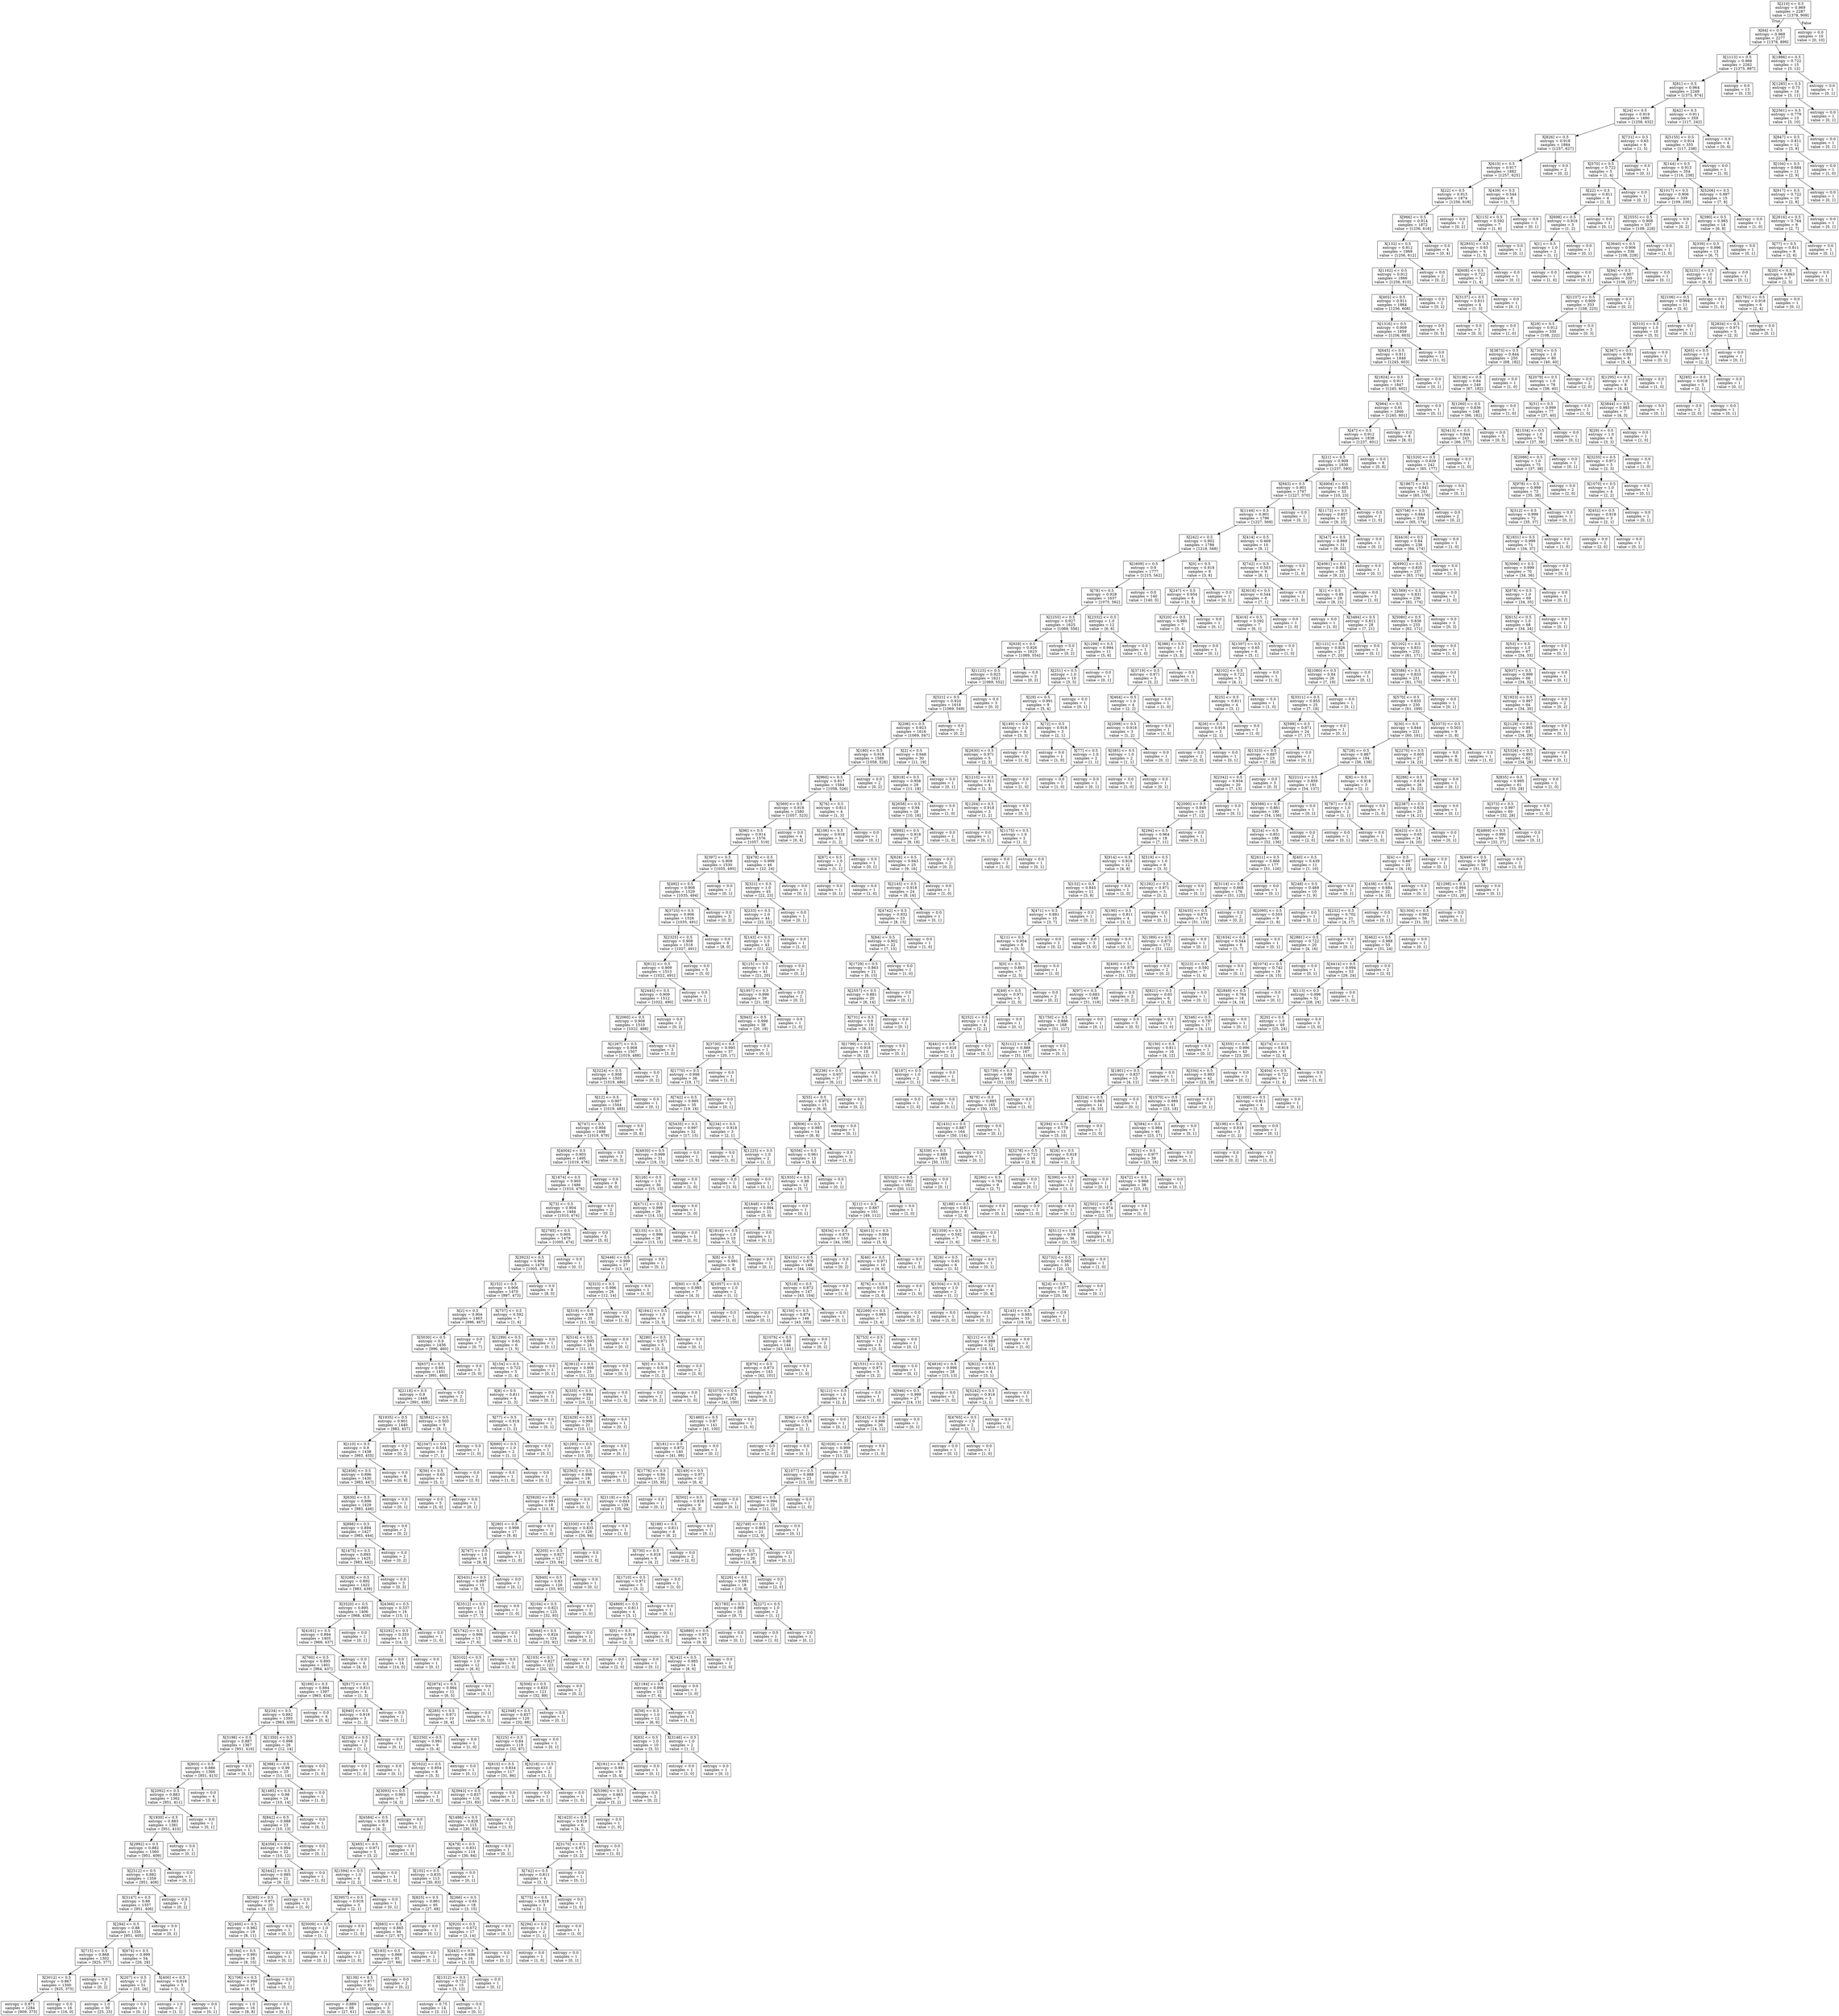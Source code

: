 digraph Tree {
node [shape=box] ;
0 [label="X[210] <= 0.5\nentropy = 0.969\nsamples = 2287\nvalue = [1378, 909]"] ;
1 [label="X[64] <= 0.5\nentropy = 0.968\nsamples = 2277\nvalue = [1378, 899]"] ;
0 -> 1 [labeldistance=2.5, labelangle=45, headlabel="True"] ;
2 [label="X[1115] <= 0.5\nentropy = 0.966\nsamples = 2262\nvalue = [1375, 887]"] ;
1 -> 2 ;
3 [label="X[81] <= 0.5\nentropy = 0.964\nsamples = 2249\nvalue = [1375, 874]"] ;
2 -> 3 ;
4 [label="X[24] <= 0.5\nentropy = 0.919\nsamples = 1890\nvalue = [1258, 632]"] ;
3 -> 4 ;
5 [label="X[826] <= 0.5\nentropy = 0.918\nsamples = 1884\nvalue = [1257, 627]"] ;
4 -> 5 ;
6 [label="X[610] <= 0.5\nentropy = 0.917\nsamples = 1882\nvalue = [1257, 625]"] ;
5 -> 6 ;
7 [label="X[22] <= 0.5\nentropy = 0.915\nsamples = 1874\nvalue = [1256, 618]"] ;
6 -> 7 ;
8 [label="X[966] <= 0.5\nentropy = 0.914\nsamples = 1872\nvalue = [1256, 616]"] ;
7 -> 8 ;
9 [label="X[132] <= 0.5\nentropy = 0.912\nsamples = 1868\nvalue = [1256, 612]"] ;
8 -> 9 ;
10 [label="X[1162] <= 0.5\nentropy = 0.912\nsamples = 1866\nvalue = [1256, 610]"] ;
9 -> 10 ;
11 [label="X[402] <= 0.5\nentropy = 0.911\nsamples = 1864\nvalue = [1256, 608]"] ;
10 -> 11 ;
12 [label="X[1316] <= 0.5\nentropy = 0.909\nsamples = 1859\nvalue = [1256, 603]"] ;
11 -> 12 ;
13 [label="X[645] <= 0.5\nentropy = 0.911\nsamples = 1848\nvalue = [1245, 603]"] ;
12 -> 13 ;
14 [label="X[1824] <= 0.5\nentropy = 0.911\nsamples = 1847\nvalue = [1245, 602]"] ;
13 -> 14 ;
15 [label="X[984] <= 0.5\nentropy = 0.91\nsamples = 1846\nvalue = [1245, 601]"] ;
14 -> 15 ;
16 [label="X[47] <= 0.5\nentropy = 0.912\nsamples = 1838\nvalue = [1237, 601]"] ;
15 -> 16 ;
17 [label="X[21] <= 0.5\nentropy = 0.909\nsamples = 1830\nvalue = [1237, 593]"] ;
16 -> 17 ;
18 [label="X[943] <= 0.5\nentropy = 0.901\nsamples = 1797\nvalue = [1227, 570]"] ;
17 -> 18 ;
19 [label="X[1144] <= 0.5\nentropy = 0.901\nsamples = 1796\nvalue = [1227, 569]"] ;
18 -> 19 ;
20 [label="X[242] <= 0.5\nentropy = 0.902\nsamples = 1786\nvalue = [1218, 568]"] ;
19 -> 20 ;
21 [label="X[1609] <= 0.5\nentropy = 0.9\nsamples = 1777\nvalue = [1215, 562]"] ;
20 -> 21 ;
22 [label="X[78] <= 0.5\nentropy = 0.928\nsamples = 1637\nvalue = [1075, 562]"] ;
21 -> 22 ;
23 [label="X[2255] <= 0.5\nentropy = 0.927\nsamples = 1625\nvalue = [1069, 556]"] ;
22 -> 23 ;
24 [label="X[929] <= 0.5\nentropy = 0.926\nsamples = 1623\nvalue = [1069, 554]"] ;
23 -> 24 ;
25 [label="X[1123] <= 0.5\nentropy = 0.925\nsamples = 1621\nvalue = [1069, 552]"] ;
24 -> 25 ;
26 [label="X[521] <= 0.5\nentropy = 0.924\nsamples = 1618\nvalue = [1069, 549]"] ;
25 -> 26 ;
27 [label="X[206] <= 0.5\nentropy = 0.923\nsamples = 1616\nvalue = [1069, 547]"] ;
26 -> 27 ;
28 [label="X[180] <= 0.5\nentropy = 0.918\nsamples = 1586\nvalue = [1058, 528]"] ;
27 -> 28 ;
29 [label="X[960] <= 0.5\nentropy = 0.917\nsamples = 1584\nvalue = [1058, 526]"] ;
28 -> 29 ;
30 [label="X[569] <= 0.5\nentropy = 0.916\nsamples = 1580\nvalue = [1057, 523]"] ;
29 -> 30 ;
31 [label="X[96] <= 0.5\nentropy = 0.914\nsamples = 1576\nvalue = [1057, 519]"] ;
30 -> 31 ;
32 [label="X[397] <= 0.5\nentropy = 0.908\nsamples = 1530\nvalue = [1035, 495]"] ;
31 -> 32 ;
33 [label="X[492] <= 0.5\nentropy = 0.908\nsamples = 1529\nvalue = [1035, 494]"] ;
32 -> 33 ;
34 [label="X[3725] <= 0.5\nentropy = 0.906\nsamples = 1526\nvalue = [1035, 491]"] ;
33 -> 34 ;
35 [label="X[2325] <= 0.5\nentropy = 0.908\nsamples = 1518\nvalue = [1027, 491]"] ;
34 -> 35 ;
36 [label="X[612] <= 0.5\nentropy = 0.909\nsamples = 1513\nvalue = [1022, 491]"] ;
35 -> 36 ;
37 [label="X[2445] <= 0.5\nentropy = 0.909\nsamples = 1512\nvalue = [1022, 490]"] ;
36 -> 37 ;
38 [label="X[2060] <= 0.5\nentropy = 0.908\nsamples = 1510\nvalue = [1022, 488]"] ;
37 -> 38 ;
39 [label="X[1267] <= 0.5\nentropy = 0.908\nsamples = 1507\nvalue = [1019, 488]"] ;
38 -> 39 ;
40 [label="X[3224] <= 0.5\nentropy = 0.908\nsamples = 1505\nvalue = [1019, 486]"] ;
39 -> 40 ;
41 [label="X[12] <= 0.5\nentropy = 0.907\nsamples = 1504\nvalue = [1019, 485]"] ;
40 -> 41 ;
42 [label="X[747] <= 0.5\nentropy = 0.904\nsamples = 1498\nvalue = [1019, 479]"] ;
41 -> 42 ;
43 [label="X[4004] <= 0.5\nentropy = 0.903\nsamples = 1495\nvalue = [1019, 476]"] ;
42 -> 43 ;
44 [label="X[1674] <= 0.5\nentropy = 0.905\nsamples = 1486\nvalue = [1010, 476]"] ;
43 -> 44 ;
45 [label="X[73] <= 0.5\nentropy = 0.904\nsamples = 1484\nvalue = [1010, 474]"] ;
44 -> 45 ;
46 [label="X[2785] <= 0.5\nentropy = 0.905\nsamples = 1479\nvalue = [1005, 474]"] ;
45 -> 46 ;
47 [label="X[3923] <= 0.5\nentropy = 0.904\nsamples = 1478\nvalue = [1005, 473]"] ;
46 -> 47 ;
48 [label="X[152] <= 0.5\nentropy = 0.906\nsamples = 1470\nvalue = [997, 473]"] ;
47 -> 48 ;
49 [label="X[2] <= 0.5\nentropy = 0.904\nsamples = 1463\nvalue = [996, 467]"] ;
48 -> 49 ;
50 [label="X[5030] <= 0.5\nentropy = 0.9\nsamples = 1456\nvalue = [996, 460]"] ;
49 -> 50 ;
51 [label="X[637] <= 0.5\nentropy = 0.901\nsamples = 1451\nvalue = [991, 460]"] ;
50 -> 51 ;
52 [label="X[2118] <= 0.5\nentropy = 0.9\nsamples = 1449\nvalue = [991, 458]"] ;
51 -> 52 ;
53 [label="X[1935] <= 0.5\nentropy = 0.901\nsamples = 1440\nvalue = [983, 457]"] ;
52 -> 53 ;
54 [label="X[110] <= 0.5\nentropy = 0.9\nsamples = 1438\nvalue = [983, 455]"] ;
53 -> 54 ;
55 [label="X[2456] <= 0.5\nentropy = 0.896\nsamples = 1430\nvalue = [983, 447]"] ;
54 -> 55 ;
56 [label="X[630] <= 0.5\nentropy = 0.896\nsamples = 1429\nvalue = [983, 446]"] ;
55 -> 56 ;
57 [label="X[888] <= 0.5\nentropy = 0.894\nsamples = 1427\nvalue = [983, 444]"] ;
56 -> 57 ;
58 [label="X[1475] <= 0.5\nentropy = 0.893\nsamples = 1425\nvalue = [983, 442]"] ;
57 -> 58 ;
59 [label="X[3289] <= 0.5\nentropy = 0.892\nsamples = 1422\nvalue = [983, 439]"] ;
58 -> 59 ;
60 [label="X[3520] <= 0.5\nentropy = 0.895\nsamples = 1406\nvalue = [968, 438]"] ;
59 -> 60 ;
61 [label="X[4161] <= 0.5\nentropy = 0.894\nsamples = 1405\nvalue = [968, 437]"] ;
60 -> 61 ;
62 [label="X[760] <= 0.5\nentropy = 0.895\nsamples = 1401\nvalue = [964, 437]"] ;
61 -> 62 ;
63 [label="X[169] <= 0.5\nentropy = 0.894\nsamples = 1397\nvalue = [963, 434]"] ;
62 -> 63 ;
64 [label="X[234] <= 0.5\nentropy = 0.892\nsamples = 1393\nvalue = [963, 430]"] ;
63 -> 64 ;
65 [label="X[3196] <= 0.5\nentropy = 0.887\nsamples = 1367\nvalue = [951, 416]"] ;
64 -> 65 ;
66 [label="X[803] <= 0.5\nentropy = 0.886\nsamples = 1366\nvalue = [951, 415]"] ;
65 -> 66 ;
67 [label="X[2092] <= 0.5\nentropy = 0.883\nsamples = 1362\nvalue = [951, 411]"] ;
66 -> 67 ;
68 [label="X[1930] <= 0.5\nentropy = 0.883\nsamples = 1361\nvalue = [951, 410]"] ;
67 -> 68 ;
69 [label="X[2992] <= 0.5\nentropy = 0.882\nsamples = 1360\nvalue = [951, 409]"] ;
68 -> 69 ;
70 [label="X[2512] <= 0.5\nentropy = 0.882\nsamples = 1359\nvalue = [951, 408]"] ;
69 -> 70 ;
71 [label="X[3147] <= 0.5\nentropy = 0.88\nsamples = 1357\nvalue = [951, 406]"] ;
70 -> 71 ;
72 [label="X[294] <= 0.5\nentropy = 0.88\nsamples = 1356\nvalue = [951, 405]"] ;
71 -> 72 ;
73 [label="X[715] <= 0.5\nentropy = 0.868\nsamples = 1302\nvalue = [925, 377]"] ;
72 -> 73 ;
74 [label="X[3012] <= 0.5\nentropy = 0.867\nsamples = 1300\nvalue = [925, 375]"] ;
73 -> 74 ;
75 [label="entropy = 0.871\nsamples = 1284\nvalue = [909, 375]"] ;
74 -> 75 ;
76 [label="entropy = 0.0\nsamples = 16\nvalue = [16, 0]"] ;
74 -> 76 ;
77 [label="entropy = 0.0\nsamples = 2\nvalue = [0, 2]"] ;
73 -> 77 ;
78 [label="X[674] <= 0.5\nentropy = 0.999\nsamples = 54\nvalue = [26, 28]"] ;
72 -> 78 ;
79 [label="X[207] <= 0.5\nentropy = 1.0\nsamples = 51\nvalue = [25, 26]"] ;
78 -> 79 ;
80 [label="entropy = 1.0\nsamples = 50\nvalue = [25, 25]"] ;
79 -> 80 ;
81 [label="entropy = 0.0\nsamples = 1\nvalue = [0, 1]"] ;
79 -> 81 ;
82 [label="X[400] <= 0.5\nentropy = 0.918\nsamples = 3\nvalue = [1, 2]"] ;
78 -> 82 ;
83 [label="entropy = 1.0\nsamples = 2\nvalue = [1, 1]"] ;
82 -> 83 ;
84 [label="entropy = 0.0\nsamples = 1\nvalue = [0, 1]"] ;
82 -> 84 ;
85 [label="entropy = 0.0\nsamples = 1\nvalue = [0, 1]"] ;
71 -> 85 ;
86 [label="entropy = 0.0\nsamples = 2\nvalue = [0, 2]"] ;
70 -> 86 ;
87 [label="entropy = 0.0\nsamples = 1\nvalue = [0, 1]"] ;
69 -> 87 ;
88 [label="entropy = 0.0\nsamples = 1\nvalue = [0, 1]"] ;
68 -> 88 ;
89 [label="entropy = 0.0\nsamples = 1\nvalue = [0, 1]"] ;
67 -> 89 ;
90 [label="entropy = 0.0\nsamples = 4\nvalue = [0, 4]"] ;
66 -> 90 ;
91 [label="entropy = 0.0\nsamples = 1\nvalue = [0, 1]"] ;
65 -> 91 ;
92 [label="X[1350] <= 0.5\nentropy = 0.996\nsamples = 26\nvalue = [12, 14]"] ;
64 -> 92 ;
93 [label="X[388] <= 0.5\nentropy = 0.99\nsamples = 25\nvalue = [11, 14]"] ;
92 -> 93 ;
94 [label="X[1485] <= 0.5\nentropy = 0.98\nsamples = 24\nvalue = [10, 14]"] ;
93 -> 94 ;
95 [label="X[842] <= 0.5\nentropy = 0.988\nsamples = 23\nvalue = [10, 13]"] ;
94 -> 95 ;
96 [label="X[4356] <= 0.5\nentropy = 0.994\nsamples = 22\nvalue = [10, 12]"] ;
95 -> 96 ;
97 [label="X[3442] <= 0.5\nentropy = 0.985\nsamples = 21\nvalue = [9, 12]"] ;
96 -> 97 ;
98 [label="X[265] <= 0.5\nentropy = 0.971\nsamples = 20\nvalue = [8, 12]"] ;
97 -> 98 ;
99 [label="X[2460] <= 0.5\nentropy = 0.982\nsamples = 19\nvalue = [8, 11]"] ;
98 -> 99 ;
100 [label="X[184] <= 0.5\nentropy = 0.991\nsamples = 18\nvalue = [8, 10]"] ;
99 -> 100 ;
101 [label="X[1706] <= 0.5\nentropy = 0.998\nsamples = 17\nvalue = [8, 9]"] ;
100 -> 101 ;
102 [label="entropy = 1.0\nsamples = 16\nvalue = [8, 8]"] ;
101 -> 102 ;
103 [label="entropy = 0.0\nsamples = 1\nvalue = [0, 1]"] ;
101 -> 103 ;
104 [label="entropy = 0.0\nsamples = 1\nvalue = [0, 1]"] ;
100 -> 104 ;
105 [label="entropy = 0.0\nsamples = 1\nvalue = [0, 1]"] ;
99 -> 105 ;
106 [label="entropy = 0.0\nsamples = 1\nvalue = [0, 1]"] ;
98 -> 106 ;
107 [label="entropy = 0.0\nsamples = 1\nvalue = [1, 0]"] ;
97 -> 107 ;
108 [label="entropy = 0.0\nsamples = 1\nvalue = [1, 0]"] ;
96 -> 108 ;
109 [label="entropy = 0.0\nsamples = 1\nvalue = [0, 1]"] ;
95 -> 109 ;
110 [label="entropy = 0.0\nsamples = 1\nvalue = [0, 1]"] ;
94 -> 110 ;
111 [label="entropy = 0.0\nsamples = 1\nvalue = [1, 0]"] ;
93 -> 111 ;
112 [label="entropy = 0.0\nsamples = 1\nvalue = [1, 0]"] ;
92 -> 112 ;
113 [label="entropy = 0.0\nsamples = 4\nvalue = [0, 4]"] ;
63 -> 113 ;
114 [label="X[817] <= 0.5\nentropy = 0.811\nsamples = 4\nvalue = [1, 3]"] ;
62 -> 114 ;
115 [label="X[940] <= 0.5\nentropy = 0.918\nsamples = 3\nvalue = [1, 2]"] ;
114 -> 115 ;
116 [label="X[226] <= 0.5\nentropy = 1.0\nsamples = 2\nvalue = [1, 1]"] ;
115 -> 116 ;
117 [label="entropy = 0.0\nsamples = 1\nvalue = [1, 0]"] ;
116 -> 117 ;
118 [label="entropy = 0.0\nsamples = 1\nvalue = [0, 1]"] ;
116 -> 118 ;
119 [label="entropy = 0.0\nsamples = 1\nvalue = [0, 1]"] ;
115 -> 119 ;
120 [label="entropy = 0.0\nsamples = 1\nvalue = [0, 1]"] ;
114 -> 120 ;
121 [label="entropy = 0.0\nsamples = 4\nvalue = [4, 0]"] ;
61 -> 121 ;
122 [label="entropy = 0.0\nsamples = 1\nvalue = [0, 1]"] ;
60 -> 122 ;
123 [label="X[4366] <= 0.5\nentropy = 0.337\nsamples = 16\nvalue = [15, 1]"] ;
59 -> 123 ;
124 [label="X[3292] <= 0.5\nentropy = 0.353\nsamples = 15\nvalue = [14, 1]"] ;
123 -> 124 ;
125 [label="entropy = 0.0\nsamples = 14\nvalue = [14, 0]"] ;
124 -> 125 ;
126 [label="entropy = 0.0\nsamples = 1\nvalue = [0, 1]"] ;
124 -> 126 ;
127 [label="entropy = 0.0\nsamples = 1\nvalue = [1, 0]"] ;
123 -> 127 ;
128 [label="entropy = 0.0\nsamples = 3\nvalue = [0, 3]"] ;
58 -> 128 ;
129 [label="entropy = 0.0\nsamples = 2\nvalue = [0, 2]"] ;
57 -> 129 ;
130 [label="entropy = 0.0\nsamples = 2\nvalue = [0, 2]"] ;
56 -> 130 ;
131 [label="entropy = 0.0\nsamples = 1\nvalue = [0, 1]"] ;
55 -> 131 ;
132 [label="entropy = 0.0\nsamples = 8\nvalue = [0, 8]"] ;
54 -> 132 ;
133 [label="entropy = 0.0\nsamples = 2\nvalue = [0, 2]"] ;
53 -> 133 ;
134 [label="X[3842] <= 0.5\nentropy = 0.503\nsamples = 9\nvalue = [8, 1]"] ;
52 -> 134 ;
135 [label="X[2347] <= 0.5\nentropy = 0.544\nsamples = 8\nvalue = [7, 1]"] ;
134 -> 135 ;
136 [label="X[56] <= 0.5\nentropy = 0.65\nsamples = 6\nvalue = [5, 1]"] ;
135 -> 136 ;
137 [label="entropy = 0.0\nsamples = 5\nvalue = [5, 0]"] ;
136 -> 137 ;
138 [label="entropy = 0.0\nsamples = 1\nvalue = [0, 1]"] ;
136 -> 138 ;
139 [label="entropy = 0.0\nsamples = 2\nvalue = [2, 0]"] ;
135 -> 139 ;
140 [label="entropy = 0.0\nsamples = 1\nvalue = [1, 0]"] ;
134 -> 140 ;
141 [label="entropy = 0.0\nsamples = 2\nvalue = [0, 2]"] ;
51 -> 141 ;
142 [label="entropy = 0.0\nsamples = 5\nvalue = [5, 0]"] ;
50 -> 142 ;
143 [label="entropy = 0.0\nsamples = 7\nvalue = [0, 7]"] ;
49 -> 143 ;
144 [label="X[757] <= 0.5\nentropy = 0.592\nsamples = 7\nvalue = [1, 6]"] ;
48 -> 144 ;
145 [label="X[1289] <= 0.5\nentropy = 0.65\nsamples = 6\nvalue = [1, 5]"] ;
144 -> 145 ;
146 [label="X[154] <= 0.5\nentropy = 0.722\nsamples = 5\nvalue = [1, 4]"] ;
145 -> 146 ;
147 [label="X[8] <= 0.5\nentropy = 0.811\nsamples = 4\nvalue = [1, 3]"] ;
146 -> 147 ;
148 [label="X[77] <= 0.5\nentropy = 0.918\nsamples = 3\nvalue = [1, 2]"] ;
147 -> 148 ;
149 [label="X[680] <= 0.5\nentropy = 1.0\nsamples = 2\nvalue = [1, 1]"] ;
148 -> 149 ;
150 [label="entropy = 0.0\nsamples = 1\nvalue = [1, 0]"] ;
149 -> 150 ;
151 [label="entropy = 0.0\nsamples = 1\nvalue = [0, 1]"] ;
149 -> 151 ;
152 [label="entropy = 0.0\nsamples = 1\nvalue = [0, 1]"] ;
148 -> 152 ;
153 [label="entropy = 0.0\nsamples = 1\nvalue = [0, 1]"] ;
147 -> 153 ;
154 [label="entropy = 0.0\nsamples = 1\nvalue = [0, 1]"] ;
146 -> 154 ;
155 [label="entropy = 0.0\nsamples = 1\nvalue = [0, 1]"] ;
145 -> 155 ;
156 [label="entropy = 0.0\nsamples = 1\nvalue = [0, 1]"] ;
144 -> 156 ;
157 [label="entropy = 0.0\nsamples = 8\nvalue = [8, 0]"] ;
47 -> 157 ;
158 [label="entropy = 0.0\nsamples = 1\nvalue = [0, 1]"] ;
46 -> 158 ;
159 [label="entropy = 0.0\nsamples = 5\nvalue = [5, 0]"] ;
45 -> 159 ;
160 [label="entropy = 0.0\nsamples = 2\nvalue = [0, 2]"] ;
44 -> 160 ;
161 [label="entropy = 0.0\nsamples = 9\nvalue = [9, 0]"] ;
43 -> 161 ;
162 [label="entropy = 0.0\nsamples = 3\nvalue = [0, 3]"] ;
42 -> 162 ;
163 [label="entropy = 0.0\nsamples = 6\nvalue = [0, 6]"] ;
41 -> 163 ;
164 [label="entropy = 0.0\nsamples = 1\nvalue = [0, 1]"] ;
40 -> 164 ;
165 [label="entropy = 0.0\nsamples = 2\nvalue = [0, 2]"] ;
39 -> 165 ;
166 [label="entropy = 0.0\nsamples = 3\nvalue = [3, 0]"] ;
38 -> 166 ;
167 [label="entropy = 0.0\nsamples = 2\nvalue = [0, 2]"] ;
37 -> 167 ;
168 [label="entropy = 0.0\nsamples = 1\nvalue = [0, 1]"] ;
36 -> 168 ;
169 [label="entropy = 0.0\nsamples = 5\nvalue = [5, 0]"] ;
35 -> 169 ;
170 [label="entropy = 0.0\nsamples = 8\nvalue = [8, 0]"] ;
34 -> 170 ;
171 [label="entropy = 0.0\nsamples = 3\nvalue = [0, 3]"] ;
33 -> 171 ;
172 [label="entropy = 0.0\nsamples = 1\nvalue = [0, 1]"] ;
32 -> 172 ;
173 [label="X[479] <= 0.5\nentropy = 0.999\nsamples = 46\nvalue = [22, 24]"] ;
31 -> 173 ;
174 [label="X[321] <= 0.5\nentropy = 1.0\nsamples = 45\nvalue = [22, 23]"] ;
173 -> 174 ;
175 [label="X[233] <= 0.5\nentropy = 1.0\nsamples = 44\nvalue = [22, 22]"] ;
174 -> 175 ;
176 [label="X[143] <= 0.5\nentropy = 1.0\nsamples = 43\nvalue = [21, 22]"] ;
175 -> 176 ;
177 [label="X[125] <= 0.5\nentropy = 1.0\nsamples = 41\nvalue = [21, 20]"] ;
176 -> 177 ;
178 [label="X[1957] <= 0.5\nentropy = 0.996\nsamples = 39\nvalue = [21, 18]"] ;
177 -> 178 ;
179 [label="X[945] <= 0.5\nentropy = 0.998\nsamples = 38\nvalue = [20, 18]"] ;
178 -> 179 ;
180 [label="X[3730] <= 0.5\nentropy = 0.995\nsamples = 37\nvalue = [20, 17]"] ;
179 -> 180 ;
181 [label="X[1770] <= 0.5\nentropy = 0.998\nsamples = 36\nvalue = [19, 17]"] ;
180 -> 181 ;
182 [label="X[742] <= 0.5\nentropy = 0.995\nsamples = 35\nvalue = [19, 16]"] ;
181 -> 182 ;
183 [label="X[5435] <= 0.5\nentropy = 0.997\nsamples = 32\nvalue = [17, 15]"] ;
182 -> 183 ;
184 [label="X[4830] <= 0.5\nentropy = 0.999\nsamples = 31\nvalue = [16, 15]"] ;
183 -> 184 ;
185 [label="X[126] <= 0.5\nentropy = 1.0\nsamples = 30\nvalue = [15, 15]"] ;
184 -> 185 ;
186 [label="X[4711] <= 0.5\nentropy = 0.999\nsamples = 29\nvalue = [14, 15]"] ;
185 -> 186 ;
187 [label="X[133] <= 0.5\nentropy = 0.996\nsamples = 28\nvalue = [13, 15]"] ;
186 -> 187 ;
188 [label="X[3446] <= 0.5\nentropy = 0.999\nsamples = 27\nvalue = [13, 14]"] ;
187 -> 188 ;
189 [label="X[323] <= 0.5\nentropy = 0.996\nsamples = 26\nvalue = [12, 14]"] ;
188 -> 189 ;
190 [label="X[519] <= 0.5\nentropy = 0.99\nsamples = 25\nvalue = [11, 14]"] ;
189 -> 190 ;
191 [label="X[514] <= 0.5\nentropy = 0.995\nsamples = 24\nvalue = [11, 13]"] ;
190 -> 191 ;
192 [label="X[3812] <= 0.5\nentropy = 0.999\nsamples = 23\nvalue = [11, 12]"] ;
191 -> 192 ;
193 [label="X[335] <= 0.5\nentropy = 0.994\nsamples = 22\nvalue = [10, 12]"] ;
192 -> 193 ;
194 [label="X[2429] <= 0.5\nentropy = 0.998\nsamples = 21\nvalue = [10, 11]"] ;
193 -> 194 ;
195 [label="X[1293] <= 0.5\nentropy = 1.0\nsamples = 20\nvalue = [10, 10]"] ;
194 -> 195 ;
196 [label="X[2563] <= 0.5\nentropy = 0.998\nsamples = 19\nvalue = [10, 9]"] ;
195 -> 196 ;
197 [label="X[5826] <= 0.5\nentropy = 0.991\nsamples = 18\nvalue = [10, 8]"] ;
196 -> 197 ;
198 [label="X[280] <= 0.5\nentropy = 0.998\nsamples = 17\nvalue = [9, 8]"] ;
197 -> 198 ;
199 [label="X[767] <= 0.5\nentropy = 1.0\nsamples = 16\nvalue = [8, 8]"] ;
198 -> 199 ;
200 [label="X[5431] <= 0.5\nentropy = 0.997\nsamples = 15\nvalue = [8, 7]"] ;
199 -> 200 ;
201 [label="X[3512] <= 0.5\nentropy = 1.0\nsamples = 14\nvalue = [7, 7]"] ;
200 -> 201 ;
202 [label="X[1742] <= 0.5\nentropy = 0.996\nsamples = 13\nvalue = [7, 6]"] ;
201 -> 202 ;
203 [label="X[3102] <= 0.5\nentropy = 1.0\nsamples = 12\nvalue = [6, 6]"] ;
202 -> 203 ;
204 [label="X[2874] <= 0.5\nentropy = 0.994\nsamples = 11\nvalue = [6, 5]"] ;
203 -> 204 ;
205 [label="X[285] <= 0.5\nentropy = 0.971\nsamples = 10\nvalue = [6, 4]"] ;
204 -> 205 ;
206 [label="X[2250] <= 0.5\nentropy = 0.991\nsamples = 9\nvalue = [5, 4]"] ;
205 -> 206 ;
207 [label="X[1622] <= 0.5\nentropy = 0.954\nsamples = 8\nvalue = [5, 3]"] ;
206 -> 207 ;
208 [label="X[3093] <= 0.5\nentropy = 0.985\nsamples = 7\nvalue = [4, 3]"] ;
207 -> 208 ;
209 [label="X[4584] <= 0.5\nentropy = 0.918\nsamples = 6\nvalue = [4, 2]"] ;
208 -> 209 ;
210 [label="X[465] <= 0.5\nentropy = 0.971\nsamples = 5\nvalue = [3, 2]"] ;
209 -> 210 ;
211 [label="X[1594] <= 0.5\nentropy = 1.0\nsamples = 4\nvalue = [2, 2]"] ;
210 -> 211 ;
212 [label="X[3957] <= 0.5\nentropy = 0.918\nsamples = 3\nvalue = [2, 1]"] ;
211 -> 212 ;
213 [label="X[5009] <= 0.5\nentropy = 1.0\nsamples = 2\nvalue = [1, 1]"] ;
212 -> 213 ;
214 [label="entropy = 0.0\nsamples = 1\nvalue = [0, 1]"] ;
213 -> 214 ;
215 [label="entropy = 0.0\nsamples = 1\nvalue = [1, 0]"] ;
213 -> 215 ;
216 [label="entropy = 0.0\nsamples = 1\nvalue = [1, 0]"] ;
212 -> 216 ;
217 [label="entropy = 0.0\nsamples = 1\nvalue = [0, 1]"] ;
211 -> 217 ;
218 [label="entropy = 0.0\nsamples = 1\nvalue = [1, 0]"] ;
210 -> 218 ;
219 [label="entropy = 0.0\nsamples = 1\nvalue = [1, 0]"] ;
209 -> 219 ;
220 [label="entropy = 0.0\nsamples = 1\nvalue = [0, 1]"] ;
208 -> 220 ;
221 [label="entropy = 0.0\nsamples = 1\nvalue = [1, 0]"] ;
207 -> 221 ;
222 [label="entropy = 0.0\nsamples = 1\nvalue = [0, 1]"] ;
206 -> 222 ;
223 [label="entropy = 0.0\nsamples = 1\nvalue = [1, 0]"] ;
205 -> 223 ;
224 [label="entropy = 0.0\nsamples = 1\nvalue = [0, 1]"] ;
204 -> 224 ;
225 [label="entropy = 0.0\nsamples = 1\nvalue = [0, 1]"] ;
203 -> 225 ;
226 [label="entropy = 0.0\nsamples = 1\nvalue = [1, 0]"] ;
202 -> 226 ;
227 [label="entropy = 0.0\nsamples = 1\nvalue = [0, 1]"] ;
201 -> 227 ;
228 [label="entropy = 0.0\nsamples = 1\nvalue = [1, 0]"] ;
200 -> 228 ;
229 [label="entropy = 0.0\nsamples = 1\nvalue = [0, 1]"] ;
199 -> 229 ;
230 [label="entropy = 0.0\nsamples = 1\nvalue = [1, 0]"] ;
198 -> 230 ;
231 [label="entropy = 0.0\nsamples = 1\nvalue = [1, 0]"] ;
197 -> 231 ;
232 [label="entropy = 0.0\nsamples = 1\nvalue = [0, 1]"] ;
196 -> 232 ;
233 [label="entropy = 0.0\nsamples = 1\nvalue = [0, 1]"] ;
195 -> 233 ;
234 [label="entropy = 0.0\nsamples = 1\nvalue = [0, 1]"] ;
194 -> 234 ;
235 [label="entropy = 0.0\nsamples = 1\nvalue = [0, 1]"] ;
193 -> 235 ;
236 [label="entropy = 0.0\nsamples = 1\nvalue = [1, 0]"] ;
192 -> 236 ;
237 [label="entropy = 0.0\nsamples = 1\nvalue = [0, 1]"] ;
191 -> 237 ;
238 [label="entropy = 0.0\nsamples = 1\nvalue = [0, 1]"] ;
190 -> 238 ;
239 [label="entropy = 0.0\nsamples = 1\nvalue = [1, 0]"] ;
189 -> 239 ;
240 [label="entropy = 0.0\nsamples = 1\nvalue = [1, 0]"] ;
188 -> 240 ;
241 [label="entropy = 0.0\nsamples = 1\nvalue = [0, 1]"] ;
187 -> 241 ;
242 [label="entropy = 0.0\nsamples = 1\nvalue = [1, 0]"] ;
186 -> 242 ;
243 [label="entropy = 0.0\nsamples = 1\nvalue = [1, 0]"] ;
185 -> 243 ;
244 [label="entropy = 0.0\nsamples = 1\nvalue = [1, 0]"] ;
184 -> 244 ;
245 [label="entropy = 0.0\nsamples = 1\nvalue = [1, 0]"] ;
183 -> 245 ;
246 [label="X[234] <= 0.5\nentropy = 0.918\nsamples = 3\nvalue = [2, 1]"] ;
182 -> 246 ;
247 [label="entropy = 0.0\nsamples = 1\nvalue = [1, 0]"] ;
246 -> 247 ;
248 [label="X[1225] <= 0.5\nentropy = 1.0\nsamples = 2\nvalue = [1, 1]"] ;
246 -> 248 ;
249 [label="entropy = 0.0\nsamples = 1\nvalue = [1, 0]"] ;
248 -> 249 ;
250 [label="entropy = 0.0\nsamples = 1\nvalue = [0, 1]"] ;
248 -> 250 ;
251 [label="entropy = 0.0\nsamples = 1\nvalue = [0, 1]"] ;
181 -> 251 ;
252 [label="entropy = 0.0\nsamples = 1\nvalue = [1, 0]"] ;
180 -> 252 ;
253 [label="entropy = 0.0\nsamples = 1\nvalue = [0, 1]"] ;
179 -> 253 ;
254 [label="entropy = 0.0\nsamples = 1\nvalue = [1, 0]"] ;
178 -> 254 ;
255 [label="entropy = 0.0\nsamples = 2\nvalue = [0, 2]"] ;
177 -> 255 ;
256 [label="entropy = 0.0\nsamples = 2\nvalue = [0, 2]"] ;
176 -> 256 ;
257 [label="entropy = 0.0\nsamples = 1\nvalue = [1, 0]"] ;
175 -> 257 ;
258 [label="entropy = 0.0\nsamples = 1\nvalue = [0, 1]"] ;
174 -> 258 ;
259 [label="entropy = 0.0\nsamples = 1\nvalue = [0, 1]"] ;
173 -> 259 ;
260 [label="entropy = 0.0\nsamples = 4\nvalue = [0, 4]"] ;
30 -> 260 ;
261 [label="X[76] <= 0.5\nentropy = 0.811\nsamples = 4\nvalue = [1, 3]"] ;
29 -> 261 ;
262 [label="X[106] <= 0.5\nentropy = 0.918\nsamples = 3\nvalue = [1, 2]"] ;
261 -> 262 ;
263 [label="X[87] <= 0.5\nentropy = 1.0\nsamples = 2\nvalue = [1, 1]"] ;
262 -> 263 ;
264 [label="entropy = 0.0\nsamples = 1\nvalue = [0, 1]"] ;
263 -> 264 ;
265 [label="entropy = 0.0\nsamples = 1\nvalue = [1, 0]"] ;
263 -> 265 ;
266 [label="entropy = 0.0\nsamples = 1\nvalue = [0, 1]"] ;
262 -> 266 ;
267 [label="entropy = 0.0\nsamples = 1\nvalue = [0, 1]"] ;
261 -> 267 ;
268 [label="entropy = 0.0\nsamples = 2\nvalue = [0, 2]"] ;
28 -> 268 ;
269 [label="X[2] <= 0.5\nentropy = 0.948\nsamples = 30\nvalue = [11, 19]"] ;
27 -> 269 ;
270 [label="X[918] <= 0.5\nentropy = 0.958\nsamples = 29\nvalue = [11, 18]"] ;
269 -> 270 ;
271 [label="X[2658] <= 0.5\nentropy = 0.94\nsamples = 28\nvalue = [10, 18]"] ;
270 -> 271 ;
272 [label="X[892] <= 0.5\nentropy = 0.918\nsamples = 27\nvalue = [9, 18]"] ;
271 -> 272 ;
273 [label="X[626] <= 0.5\nentropy = 0.943\nsamples = 25\nvalue = [9, 16]"] ;
272 -> 273 ;
274 [label="X[2145] <= 0.5\nentropy = 0.918\nsamples = 24\nvalue = [8, 16]"] ;
273 -> 274 ;
275 [label="X[4742] <= 0.5\nentropy = 0.932\nsamples = 23\nvalue = [8, 15]"] ;
274 -> 275 ;
276 [label="X[84] <= 0.5\nentropy = 0.902\nsamples = 22\nvalue = [7, 15]"] ;
275 -> 276 ;
277 [label="X[1729] <= 0.5\nentropy = 0.863\nsamples = 21\nvalue = [6, 15]"] ;
276 -> 277 ;
278 [label="X[2557] <= 0.5\nentropy = 0.881\nsamples = 20\nvalue = [6, 14]"] ;
277 -> 278 ;
279 [label="X[731] <= 0.5\nentropy = 0.9\nsamples = 19\nvalue = [6, 13]"] ;
278 -> 279 ;
280 [label="X[1799] <= 0.5\nentropy = 0.918\nsamples = 18\nvalue = [6, 12]"] ;
279 -> 280 ;
281 [label="X[236] <= 0.5\nentropy = 0.937\nsamples = 17\nvalue = [6, 11]"] ;
280 -> 281 ;
282 [label="X[55] <= 0.5\nentropy = 0.971\nsamples = 15\nvalue = [6, 9]"] ;
281 -> 282 ;
283 [label="X[806] <= 0.5\nentropy = 0.985\nsamples = 14\nvalue = [6, 8]"] ;
282 -> 283 ;
284 [label="X[556] <= 0.5\nentropy = 0.961\nsamples = 13\nvalue = [5, 8]"] ;
283 -> 284 ;
285 [label="X[1935] <= 0.5\nentropy = 0.98\nsamples = 12\nvalue = [5, 7]"] ;
284 -> 285 ;
286 [label="X[1848] <= 0.5\nentropy = 0.994\nsamples = 11\nvalue = [5, 6]"] ;
285 -> 286 ;
287 [label="X[1816] <= 0.5\nentropy = 1.0\nsamples = 10\nvalue = [5, 5]"] ;
286 -> 287 ;
288 [label="X[8] <= 0.5\nentropy = 0.991\nsamples = 9\nvalue = [5, 4]"] ;
287 -> 288 ;
289 [label="X[60] <= 0.5\nentropy = 0.985\nsamples = 7\nvalue = [4, 3]"] ;
288 -> 289 ;
290 [label="X[1641] <= 0.5\nentropy = 1.0\nsamples = 6\nvalue = [3, 3]"] ;
289 -> 290 ;
291 [label="X[280] <= 0.5\nentropy = 0.971\nsamples = 5\nvalue = [3, 2]"] ;
290 -> 291 ;
292 [label="X[0] <= 0.5\nentropy = 0.918\nsamples = 3\nvalue = [1, 2]"] ;
291 -> 292 ;
293 [label="entropy = 0.0\nsamples = 2\nvalue = [0, 2]"] ;
292 -> 293 ;
294 [label="entropy = 0.0\nsamples = 1\nvalue = [1, 0]"] ;
292 -> 294 ;
295 [label="entropy = 0.0\nsamples = 2\nvalue = [2, 0]"] ;
291 -> 295 ;
296 [label="entropy = 0.0\nsamples = 1\nvalue = [0, 1]"] ;
290 -> 296 ;
297 [label="entropy = 0.0\nsamples = 1\nvalue = [1, 0]"] ;
289 -> 297 ;
298 [label="X[1057] <= 0.5\nentropy = 1.0\nsamples = 2\nvalue = [1, 1]"] ;
288 -> 298 ;
299 [label="entropy = 0.0\nsamples = 1\nvalue = [1, 0]"] ;
298 -> 299 ;
300 [label="entropy = 0.0\nsamples = 1\nvalue = [0, 1]"] ;
298 -> 300 ;
301 [label="entropy = 0.0\nsamples = 1\nvalue = [0, 1]"] ;
287 -> 301 ;
302 [label="entropy = 0.0\nsamples = 1\nvalue = [0, 1]"] ;
286 -> 302 ;
303 [label="entropy = 0.0\nsamples = 1\nvalue = [0, 1]"] ;
285 -> 303 ;
304 [label="entropy = 0.0\nsamples = 1\nvalue = [0, 1]"] ;
284 -> 304 ;
305 [label="entropy = 0.0\nsamples = 1\nvalue = [1, 0]"] ;
283 -> 305 ;
306 [label="entropy = 0.0\nsamples = 1\nvalue = [0, 1]"] ;
282 -> 306 ;
307 [label="entropy = 0.0\nsamples = 2\nvalue = [0, 2]"] ;
281 -> 307 ;
308 [label="entropy = 0.0\nsamples = 1\nvalue = [0, 1]"] ;
280 -> 308 ;
309 [label="entropy = 0.0\nsamples = 1\nvalue = [0, 1]"] ;
279 -> 309 ;
310 [label="entropy = 0.0\nsamples = 1\nvalue = [0, 1]"] ;
278 -> 310 ;
311 [label="entropy = 0.0\nsamples = 1\nvalue = [0, 1]"] ;
277 -> 311 ;
312 [label="entropy = 0.0\nsamples = 1\nvalue = [1, 0]"] ;
276 -> 312 ;
313 [label="entropy = 0.0\nsamples = 1\nvalue = [1, 0]"] ;
275 -> 313 ;
314 [label="entropy = 0.0\nsamples = 1\nvalue = [0, 1]"] ;
274 -> 314 ;
315 [label="entropy = 0.0\nsamples = 1\nvalue = [1, 0]"] ;
273 -> 315 ;
316 [label="entropy = 0.0\nsamples = 2\nvalue = [0, 2]"] ;
272 -> 316 ;
317 [label="entropy = 0.0\nsamples = 1\nvalue = [1, 0]"] ;
271 -> 317 ;
318 [label="entropy = 0.0\nsamples = 1\nvalue = [1, 0]"] ;
270 -> 318 ;
319 [label="entropy = 0.0\nsamples = 1\nvalue = [0, 1]"] ;
269 -> 319 ;
320 [label="entropy = 0.0\nsamples = 2\nvalue = [0, 2]"] ;
26 -> 320 ;
321 [label="entropy = 0.0\nsamples = 3\nvalue = [0, 3]"] ;
25 -> 321 ;
322 [label="entropy = 0.0\nsamples = 2\nvalue = [0, 2]"] ;
24 -> 322 ;
323 [label="entropy = 0.0\nsamples = 2\nvalue = [0, 2]"] ;
23 -> 323 ;
324 [label="X[2332] <= 0.5\nentropy = 1.0\nsamples = 12\nvalue = [6, 6]"] ;
22 -> 324 ;
325 [label="X[1298] <= 0.5\nentropy = 0.994\nsamples = 11\nvalue = [5, 6]"] ;
324 -> 325 ;
326 [label="X[251] <= 0.5\nentropy = 1.0\nsamples = 10\nvalue = [5, 5]"] ;
325 -> 326 ;
327 [label="X[29] <= 0.5\nentropy = 0.991\nsamples = 9\nvalue = [5, 4]"] ;
326 -> 327 ;
328 [label="X[149] <= 0.5\nentropy = 1.0\nsamples = 6\nvalue = [3, 3]"] ;
327 -> 328 ;
329 [label="X[2630] <= 0.5\nentropy = 0.971\nsamples = 5\nvalue = [2, 3]"] ;
328 -> 329 ;
330 [label="X[1210] <= 0.5\nentropy = 0.811\nsamples = 4\nvalue = [1, 3]"] ;
329 -> 330 ;
331 [label="X[1204] <= 0.5\nentropy = 0.918\nsamples = 3\nvalue = [1, 2]"] ;
330 -> 331 ;
332 [label="entropy = 0.0\nsamples = 1\nvalue = [0, 1]"] ;
331 -> 332 ;
333 [label="X[1175] <= 0.5\nentropy = 1.0\nsamples = 2\nvalue = [1, 1]"] ;
331 -> 333 ;
334 [label="entropy = 0.0\nsamples = 1\nvalue = [1, 0]"] ;
333 -> 334 ;
335 [label="entropy = 0.0\nsamples = 1\nvalue = [0, 1]"] ;
333 -> 335 ;
336 [label="entropy = 0.0\nsamples = 1\nvalue = [0, 1]"] ;
330 -> 336 ;
337 [label="entropy = 0.0\nsamples = 1\nvalue = [1, 0]"] ;
329 -> 337 ;
338 [label="entropy = 0.0\nsamples = 1\nvalue = [1, 0]"] ;
328 -> 338 ;
339 [label="X[72] <= 0.5\nentropy = 0.918\nsamples = 3\nvalue = [2, 1]"] ;
327 -> 339 ;
340 [label="entropy = 0.0\nsamples = 1\nvalue = [1, 0]"] ;
339 -> 340 ;
341 [label="X[77] <= 0.5\nentropy = 1.0\nsamples = 2\nvalue = [1, 1]"] ;
339 -> 341 ;
342 [label="entropy = 0.0\nsamples = 1\nvalue = [1, 0]"] ;
341 -> 342 ;
343 [label="entropy = 0.0\nsamples = 1\nvalue = [0, 1]"] ;
341 -> 343 ;
344 [label="entropy = 0.0\nsamples = 1\nvalue = [0, 1]"] ;
326 -> 344 ;
345 [label="entropy = 0.0\nsamples = 1\nvalue = [0, 1]"] ;
325 -> 345 ;
346 [label="entropy = 0.0\nsamples = 1\nvalue = [1, 0]"] ;
324 -> 346 ;
347 [label="entropy = 0.0\nsamples = 140\nvalue = [140, 0]"] ;
21 -> 347 ;
348 [label="X[0] <= 0.5\nentropy = 0.918\nsamples = 9\nvalue = [3, 6]"] ;
20 -> 348 ;
349 [label="X[247] <= 0.5\nentropy = 0.954\nsamples = 8\nvalue = [3, 5]"] ;
348 -> 349 ;
350 [label="X[520] <= 0.5\nentropy = 0.985\nsamples = 7\nvalue = [3, 4]"] ;
349 -> 350 ;
351 [label="X[386] <= 0.5\nentropy = 1.0\nsamples = 6\nvalue = [3, 3]"] ;
350 -> 351 ;
352 [label="X[3719] <= 0.5\nentropy = 0.971\nsamples = 5\nvalue = [3, 2]"] ;
351 -> 352 ;
353 [label="X[464] <= 0.5\nentropy = 1.0\nsamples = 4\nvalue = [2, 2]"] ;
352 -> 353 ;
354 [label="X[2098] <= 0.5\nentropy = 0.918\nsamples = 3\nvalue = [1, 2]"] ;
353 -> 354 ;
355 [label="X[385] <= 0.5\nentropy = 1.0\nsamples = 2\nvalue = [1, 1]"] ;
354 -> 355 ;
356 [label="entropy = 0.0\nsamples = 1\nvalue = [1, 0]"] ;
355 -> 356 ;
357 [label="entropy = 0.0\nsamples = 1\nvalue = [0, 1]"] ;
355 -> 357 ;
358 [label="entropy = 0.0\nsamples = 1\nvalue = [0, 1]"] ;
354 -> 358 ;
359 [label="entropy = 0.0\nsamples = 1\nvalue = [1, 0]"] ;
353 -> 359 ;
360 [label="entropy = 0.0\nsamples = 1\nvalue = [1, 0]"] ;
352 -> 360 ;
361 [label="entropy = 0.0\nsamples = 1\nvalue = [0, 1]"] ;
351 -> 361 ;
362 [label="entropy = 0.0\nsamples = 1\nvalue = [0, 1]"] ;
350 -> 362 ;
363 [label="entropy = 0.0\nsamples = 1\nvalue = [0, 1]"] ;
349 -> 363 ;
364 [label="entropy = 0.0\nsamples = 1\nvalue = [0, 1]"] ;
348 -> 364 ;
365 [label="X[414] <= 0.5\nentropy = 0.469\nsamples = 10\nvalue = [9, 1]"] ;
19 -> 365 ;
366 [label="X[742] <= 0.5\nentropy = 0.503\nsamples = 9\nvalue = [8, 1]"] ;
365 -> 366 ;
367 [label="X[3018] <= 0.5\nentropy = 0.544\nsamples = 8\nvalue = [7, 1]"] ;
366 -> 367 ;
368 [label="X[416] <= 0.5\nentropy = 0.592\nsamples = 7\nvalue = [6, 1]"] ;
367 -> 368 ;
369 [label="X[1507] <= 0.5\nentropy = 0.65\nsamples = 6\nvalue = [5, 1]"] ;
368 -> 369 ;
370 [label="X[102] <= 0.5\nentropy = 0.722\nsamples = 5\nvalue = [4, 1]"] ;
369 -> 370 ;
371 [label="X[25] <= 0.5\nentropy = 0.811\nsamples = 4\nvalue = [3, 1]"] ;
370 -> 371 ;
372 [label="X[26] <= 0.5\nentropy = 0.918\nsamples = 3\nvalue = [2, 1]"] ;
371 -> 372 ;
373 [label="entropy = 0.0\nsamples = 2\nvalue = [2, 0]"] ;
372 -> 373 ;
374 [label="entropy = 0.0\nsamples = 1\nvalue = [0, 1]"] ;
372 -> 374 ;
375 [label="entropy = 0.0\nsamples = 1\nvalue = [1, 0]"] ;
371 -> 375 ;
376 [label="entropy = 0.0\nsamples = 1\nvalue = [1, 0]"] ;
370 -> 376 ;
377 [label="entropy = 0.0\nsamples = 1\nvalue = [1, 0]"] ;
369 -> 377 ;
378 [label="entropy = 0.0\nsamples = 1\nvalue = [1, 0]"] ;
368 -> 378 ;
379 [label="entropy = 0.0\nsamples = 1\nvalue = [1, 0]"] ;
367 -> 379 ;
380 [label="entropy = 0.0\nsamples = 1\nvalue = [1, 0]"] ;
366 -> 380 ;
381 [label="entropy = 0.0\nsamples = 1\nvalue = [1, 0]"] ;
365 -> 381 ;
382 [label="entropy = 0.0\nsamples = 1\nvalue = [0, 1]"] ;
18 -> 382 ;
383 [label="X[4904] <= 0.5\nentropy = 0.885\nsamples = 33\nvalue = [10, 23]"] ;
17 -> 383 ;
384 [label="X[1172] <= 0.5\nentropy = 0.857\nsamples = 32\nvalue = [9, 23]"] ;
383 -> 384 ;
385 [label="X[347] <= 0.5\nentropy = 0.869\nsamples = 31\nvalue = [9, 22]"] ;
384 -> 385 ;
386 [label="X[4061] <= 0.5\nentropy = 0.881\nsamples = 30\nvalue = [9, 21]"] ;
385 -> 386 ;
387 [label="X[1] <= 0.5\nentropy = 0.85\nsamples = 29\nvalue = [8, 21]"] ;
386 -> 387 ;
388 [label="entropy = 0.0\nsamples = 1\nvalue = [1, 0]"] ;
387 -> 388 ;
389 [label="X[3484] <= 0.5\nentropy = 0.811\nsamples = 28\nvalue = [7, 21]"] ;
387 -> 389 ;
390 [label="X[1121] <= 0.5\nentropy = 0.826\nsamples = 27\nvalue = [7, 20]"] ;
389 -> 390 ;
391 [label="X[1080] <= 0.5\nentropy = 0.84\nsamples = 26\nvalue = [7, 19]"] ;
390 -> 391 ;
392 [label="X[3311] <= 0.5\nentropy = 0.855\nsamples = 25\nvalue = [7, 18]"] ;
391 -> 392 ;
393 [label="X[599] <= 0.5\nentropy = 0.871\nsamples = 24\nvalue = [7, 17]"] ;
392 -> 393 ;
394 [label="X[1323] <= 0.5\nentropy = 0.887\nsamples = 23\nvalue = [7, 16]"] ;
393 -> 394 ;
395 [label="X[2342] <= 0.5\nentropy = 0.934\nsamples = 20\nvalue = [7, 13]"] ;
394 -> 395 ;
396 [label="X[2090] <= 0.5\nentropy = 0.949\nsamples = 19\nvalue = [7, 12]"] ;
395 -> 396 ;
397 [label="X[294] <= 0.5\nentropy = 0.964\nsamples = 18\nvalue = [7, 11]"] ;
396 -> 397 ;
398 [label="X[914] <= 0.5\nentropy = 0.918\nsamples = 12\nvalue = [4, 8]"] ;
397 -> 398 ;
399 [label="X[152] <= 0.5\nentropy = 0.845\nsamples = 11\nvalue = [3, 8]"] ;
398 -> 399 ;
400 [label="X[471] <= 0.5\nentropy = 0.881\nsamples = 10\nvalue = [3, 7]"] ;
399 -> 400 ;
401 [label="X[11] <= 0.5\nentropy = 0.954\nsamples = 8\nvalue = [3, 5]"] ;
400 -> 401 ;
402 [label="X[0] <= 0.5\nentropy = 0.863\nsamples = 7\nvalue = [2, 5]"] ;
401 -> 402 ;
403 [label="X[49] <= 0.5\nentropy = 0.971\nsamples = 5\nvalue = [2, 3]"] ;
402 -> 403 ;
404 [label="X[252] <= 0.5\nentropy = 1.0\nsamples = 4\nvalue = [2, 2]"] ;
403 -> 404 ;
405 [label="X[441] <= 0.5\nentropy = 0.918\nsamples = 3\nvalue = [2, 1]"] ;
404 -> 405 ;
406 [label="X[187] <= 0.5\nentropy = 1.0\nsamples = 2\nvalue = [1, 1]"] ;
405 -> 406 ;
407 [label="entropy = 0.0\nsamples = 1\nvalue = [1, 0]"] ;
406 -> 407 ;
408 [label="entropy = 0.0\nsamples = 1\nvalue = [0, 1]"] ;
406 -> 408 ;
409 [label="entropy = 0.0\nsamples = 1\nvalue = [1, 0]"] ;
405 -> 409 ;
410 [label="entropy = 0.0\nsamples = 1\nvalue = [0, 1]"] ;
404 -> 410 ;
411 [label="entropy = 0.0\nsamples = 1\nvalue = [0, 1]"] ;
403 -> 411 ;
412 [label="entropy = 0.0\nsamples = 2\nvalue = [0, 2]"] ;
402 -> 412 ;
413 [label="entropy = 0.0\nsamples = 1\nvalue = [1, 0]"] ;
401 -> 413 ;
414 [label="entropy = 0.0\nsamples = 2\nvalue = [0, 2]"] ;
400 -> 414 ;
415 [label="entropy = 0.0\nsamples = 1\nvalue = [0, 1]"] ;
399 -> 415 ;
416 [label="entropy = 0.0\nsamples = 1\nvalue = [1, 0]"] ;
398 -> 416 ;
417 [label="X[519] <= 0.5\nentropy = 1.0\nsamples = 6\nvalue = [3, 3]"] ;
397 -> 417 ;
418 [label="X[1292] <= 0.5\nentropy = 0.971\nsamples = 5\nvalue = [3, 2]"] ;
417 -> 418 ;
419 [label="X[190] <= 0.5\nentropy = 0.811\nsamples = 4\nvalue = [3, 1]"] ;
418 -> 419 ;
420 [label="entropy = 0.0\nsamples = 3\nvalue = [3, 0]"] ;
419 -> 420 ;
421 [label="entropy = 0.0\nsamples = 1\nvalue = [0, 1]"] ;
419 -> 421 ;
422 [label="entropy = 0.0\nsamples = 1\nvalue = [0, 1]"] ;
418 -> 422 ;
423 [label="entropy = 0.0\nsamples = 1\nvalue = [0, 1]"] ;
417 -> 423 ;
424 [label="entropy = 0.0\nsamples = 1\nvalue = [0, 1]"] ;
396 -> 424 ;
425 [label="entropy = 0.0\nsamples = 1\nvalue = [0, 1]"] ;
395 -> 425 ;
426 [label="entropy = 0.0\nsamples = 3\nvalue = [0, 3]"] ;
394 -> 426 ;
427 [label="entropy = 0.0\nsamples = 1\nvalue = [0, 1]"] ;
393 -> 427 ;
428 [label="entropy = 0.0\nsamples = 1\nvalue = [0, 1]"] ;
392 -> 428 ;
429 [label="entropy = 0.0\nsamples = 1\nvalue = [0, 1]"] ;
391 -> 429 ;
430 [label="entropy = 0.0\nsamples = 1\nvalue = [0, 1]"] ;
390 -> 430 ;
431 [label="entropy = 0.0\nsamples = 1\nvalue = [0, 1]"] ;
389 -> 431 ;
432 [label="entropy = 0.0\nsamples = 1\nvalue = [1, 0]"] ;
386 -> 432 ;
433 [label="entropy = 0.0\nsamples = 1\nvalue = [0, 1]"] ;
385 -> 433 ;
434 [label="entropy = 0.0\nsamples = 1\nvalue = [0, 1]"] ;
384 -> 434 ;
435 [label="entropy = 0.0\nsamples = 1\nvalue = [1, 0]"] ;
383 -> 435 ;
436 [label="entropy = 0.0\nsamples = 8\nvalue = [0, 8]"] ;
16 -> 436 ;
437 [label="entropy = 0.0\nsamples = 8\nvalue = [8, 0]"] ;
15 -> 437 ;
438 [label="entropy = 0.0\nsamples = 1\nvalue = [0, 1]"] ;
14 -> 438 ;
439 [label="entropy = 0.0\nsamples = 1\nvalue = [0, 1]"] ;
13 -> 439 ;
440 [label="entropy = 0.0\nsamples = 11\nvalue = [11, 0]"] ;
12 -> 440 ;
441 [label="entropy = 0.0\nsamples = 5\nvalue = [0, 5]"] ;
11 -> 441 ;
442 [label="entropy = 0.0\nsamples = 2\nvalue = [0, 2]"] ;
10 -> 442 ;
443 [label="entropy = 0.0\nsamples = 2\nvalue = [0, 2]"] ;
9 -> 443 ;
444 [label="entropy = 0.0\nsamples = 4\nvalue = [0, 4]"] ;
8 -> 444 ;
445 [label="entropy = 0.0\nsamples = 2\nvalue = [0, 2]"] ;
7 -> 445 ;
446 [label="X[439] <= 0.5\nentropy = 0.544\nsamples = 8\nvalue = [1, 7]"] ;
6 -> 446 ;
447 [label="X[115] <= 0.5\nentropy = 0.592\nsamples = 7\nvalue = [1, 6]"] ;
446 -> 447 ;
448 [label="X[2855] <= 0.5\nentropy = 0.65\nsamples = 6\nvalue = [1, 5]"] ;
447 -> 448 ;
449 [label="X[608] <= 0.5\nentropy = 0.722\nsamples = 5\nvalue = [1, 4]"] ;
448 -> 449 ;
450 [label="X[3137] <= 0.5\nentropy = 0.811\nsamples = 4\nvalue = [1, 3]"] ;
449 -> 450 ;
451 [label="entropy = 0.0\nsamples = 3\nvalue = [0, 3]"] ;
450 -> 451 ;
452 [label="entropy = 0.0\nsamples = 1\nvalue = [1, 0]"] ;
450 -> 452 ;
453 [label="entropy = 0.0\nsamples = 1\nvalue = [0, 1]"] ;
449 -> 453 ;
454 [label="entropy = 0.0\nsamples = 1\nvalue = [0, 1]"] ;
448 -> 454 ;
455 [label="entropy = 0.0\nsamples = 1\nvalue = [0, 1]"] ;
447 -> 455 ;
456 [label="entropy = 0.0\nsamples = 1\nvalue = [0, 1]"] ;
446 -> 456 ;
457 [label="entropy = 0.0\nsamples = 2\nvalue = [0, 2]"] ;
5 -> 457 ;
458 [label="X[731] <= 0.5\nentropy = 0.65\nsamples = 6\nvalue = [1, 5]"] ;
4 -> 458 ;
459 [label="X[570] <= 0.5\nentropy = 0.722\nsamples = 5\nvalue = [1, 4]"] ;
458 -> 459 ;
460 [label="X[22] <= 0.5\nentropy = 0.811\nsamples = 4\nvalue = [1, 3]"] ;
459 -> 460 ;
461 [label="X[698] <= 0.5\nentropy = 0.918\nsamples = 3\nvalue = [1, 2]"] ;
460 -> 461 ;
462 [label="X[1] <= 0.5\nentropy = 1.0\nsamples = 2\nvalue = [1, 1]"] ;
461 -> 462 ;
463 [label="entropy = 0.0\nsamples = 1\nvalue = [1, 0]"] ;
462 -> 463 ;
464 [label="entropy = 0.0\nsamples = 1\nvalue = [0, 1]"] ;
462 -> 464 ;
465 [label="entropy = 0.0\nsamples = 1\nvalue = [0, 1]"] ;
461 -> 465 ;
466 [label="entropy = 0.0\nsamples = 1\nvalue = [0, 1]"] ;
460 -> 466 ;
467 [label="entropy = 0.0\nsamples = 1\nvalue = [0, 1]"] ;
459 -> 467 ;
468 [label="entropy = 0.0\nsamples = 1\nvalue = [0, 1]"] ;
458 -> 468 ;
469 [label="X[42] <= 0.5\nentropy = 0.911\nsamples = 359\nvalue = [117, 242]"] ;
3 -> 469 ;
470 [label="X[5155] <= 0.5\nentropy = 0.914\nsamples = 355\nvalue = [117, 238]"] ;
469 -> 470 ;
471 [label="X[144] <= 0.5\nentropy = 0.913\nsamples = 354\nvalue = [116, 238]"] ;
470 -> 471 ;
472 [label="X[1017] <= 0.5\nentropy = 0.906\nsamples = 339\nvalue = [109, 230]"] ;
471 -> 472 ;
473 [label="X[2555] <= 0.5\nentropy = 0.908\nsamples = 337\nvalue = [109, 228]"] ;
472 -> 473 ;
474 [label="X[3640] <= 0.5\nentropy = 0.906\nsamples = 336\nvalue = [108, 228]"] ;
473 -> 474 ;
475 [label="X[84] <= 0.5\nentropy = 0.907\nsamples = 335\nvalue = [108, 227]"] ;
474 -> 475 ;
476 [label="X[1237] <= 0.5\nentropy = 0.909\nsamples = 333\nvalue = [108, 225]"] ;
475 -> 476 ;
477 [label="X[29] <= 0.5\nentropy = 0.912\nsamples = 330\nvalue = [108, 222]"] ;
476 -> 477 ;
478 [label="X[3873] <= 0.5\nentropy = 0.844\nsamples = 250\nvalue = [68, 182]"] ;
477 -> 478 ;
479 [label="X[3136] <= 0.5\nentropy = 0.84\nsamples = 249\nvalue = [67, 182]"] ;
478 -> 479 ;
480 [label="X[1260] <= 0.5\nentropy = 0.836\nsamples = 248\nvalue = [66, 182]"] ;
479 -> 480 ;
481 [label="X[5413] <= 0.5\nentropy = 0.844\nsamples = 243\nvalue = [66, 177]"] ;
480 -> 481 ;
482 [label="X[1520] <= 0.5\nentropy = 0.839\nsamples = 242\nvalue = [65, 177]"] ;
481 -> 482 ;
483 [label="X[1867] <= 0.5\nentropy = 0.841\nsamples = 241\nvalue = [65, 176]"] ;
482 -> 483 ;
484 [label="X[5758] <= 0.5\nentropy = 0.844\nsamples = 239\nvalue = [65, 174]"] ;
483 -> 484 ;
485 [label="X[4416] <= 0.5\nentropy = 0.84\nsamples = 238\nvalue = [64, 174]"] ;
484 -> 485 ;
486 [label="X[4992] <= 0.5\nentropy = 0.835\nsamples = 237\nvalue = [63, 174]"] ;
485 -> 486 ;
487 [label="X[1569] <= 0.5\nentropy = 0.831\nsamples = 236\nvalue = [62, 174]"] ;
486 -> 487 ;
488 [label="X[5080] <= 0.5\nentropy = 0.836\nsamples = 233\nvalue = [62, 171]"] ;
487 -> 488 ;
489 [label="X[1202] <= 0.5\nentropy = 0.831\nsamples = 232\nvalue = [61, 171]"] ;
488 -> 489 ;
490 [label="X[3586] <= 0.5\nentropy = 0.833\nsamples = 231\nvalue = [61, 170]"] ;
489 -> 490 ;
491 [label="X[570] <= 0.5\nentropy = 0.835\nsamples = 230\nvalue = [61, 169]"] ;
490 -> 491 ;
492 [label="X[30] <= 0.5\nentropy = 0.844\nsamples = 221\nvalue = [60, 161]"] ;
491 -> 492 ;
493 [label="X[728] <= 0.5\nentropy = 0.867\nsamples = 194\nvalue = [56, 138]"] ;
492 -> 493 ;
494 [label="X[2211] <= 0.5\nentropy = 0.859\nsamples = 191\nvalue = [54, 137]"] ;
493 -> 494 ;
495 [label="X[4586] <= 0.5\nentropy = 0.861\nsamples = 190\nvalue = [54, 136]"] ;
494 -> 495 ;
496 [label="X[224] <= 0.5\nentropy = 0.851\nsamples = 188\nvalue = [52, 136]"] ;
495 -> 496 ;
497 [label="X[2611] <= 0.5\nentropy = 0.866\nsamples = 177\nvalue = [51, 126]"] ;
496 -> 497 ;
498 [label="X[3114] <= 0.5\nentropy = 0.868\nsamples = 176\nvalue = [51, 125]"] ;
497 -> 498 ;
499 [label="X[3435] <= 0.5\nentropy = 0.873\nsamples = 174\nvalue = [51, 123]"] ;
498 -> 499 ;
500 [label="X[1389] <= 0.5\nentropy = 0.875\nsamples = 173\nvalue = [51, 122]"] ;
499 -> 500 ;
501 [label="X[400] <= 0.5\nentropy = 0.879\nsamples = 171\nvalue = [51, 120]"] ;
500 -> 501 ;
502 [label="X[97] <= 0.5\nentropy = 0.883\nsamples = 169\nvalue = [51, 118]"] ;
501 -> 502 ;
503 [label="X[1750] <= 0.5\nentropy = 0.886\nsamples = 168\nvalue = [51, 117]"] ;
502 -> 503 ;
504 [label="X[3112] <= 0.5\nentropy = 0.888\nsamples = 167\nvalue = [51, 116]"] ;
503 -> 504 ;
505 [label="X[1739] <= 0.5\nentropy = 0.89\nsamples = 166\nvalue = [51, 115]"] ;
504 -> 505 ;
506 [label="X[79] <= 0.5\nentropy = 0.885\nsamples = 165\nvalue = [50, 115]"] ;
505 -> 506 ;
507 [label="X[1431] <= 0.5\nentropy = 0.887\nsamples = 164\nvalue = [50, 114]"] ;
506 -> 507 ;
508 [label="X[339] <= 0.5\nentropy = 0.889\nsamples = 163\nvalue = [50, 113]"] ;
507 -> 508 ;
509 [label="X[5325] <= 0.5\nentropy = 0.892\nsamples = 162\nvalue = [50, 112]"] ;
508 -> 509 ;
510 [label="X[11] <= 0.5\nentropy = 0.887\nsamples = 161\nvalue = [49, 112]"] ;
509 -> 510 ;
511 [label="X[934] <= 0.5\nentropy = 0.873\nsamples = 150\nvalue = [44, 106]"] ;
510 -> 511 ;
512 [label="X[4151] <= 0.5\nentropy = 0.878\nsamples = 148\nvalue = [44, 104]"] ;
511 -> 512 ;
513 [label="X[518] <= 0.5\nentropy = 0.872\nsamples = 147\nvalue = [43, 104]"] ;
512 -> 513 ;
514 [label="X[150] <= 0.5\nentropy = 0.874\nsamples = 146\nvalue = [43, 103]"] ;
513 -> 514 ;
515 [label="X[1076] <= 0.5\nentropy = 0.88\nsamples = 144\nvalue = [43, 101]"] ;
514 -> 515 ;
516 [label="X[876] <= 0.5\nentropy = 0.873\nsamples = 143\nvalue = [42, 101]"] ;
515 -> 516 ;
517 [label="X[3375] <= 0.5\nentropy = 0.876\nsamples = 142\nvalue = [42, 100]"] ;
516 -> 517 ;
518 [label="X[1460] <= 0.5\nentropy = 0.87\nsamples = 141\nvalue = [41, 100]"] ;
517 -> 518 ;
519 [label="X[181] <= 0.5\nentropy = 0.872\nsamples = 140\nvalue = [41, 99]"] ;
518 -> 519 ;
520 [label="X[1776] <= 0.5\nentropy = 0.84\nsamples = 130\nvalue = [35, 95]"] ;
519 -> 520 ;
521 [label="X[2119] <= 0.5\nentropy = 0.843\nsamples = 129\nvalue = [35, 94]"] ;
520 -> 521 ;
522 [label="X[3330] <= 0.5\nentropy = 0.835\nsamples = 128\nvalue = [34, 94]"] ;
521 -> 522 ;
523 [label="X[205] <= 0.5\nentropy = 0.827\nsamples = 127\nvalue = [33, 94]"] ;
522 -> 523 ;
524 [label="X[640] <= 0.5\nentropy = 0.83\nsamples = 126\nvalue = [33, 93]"] ;
523 -> 524 ;
525 [label="X[104] <= 0.5\nentropy = 0.821\nsamples = 125\nvalue = [32, 93]"] ;
524 -> 525 ;
526 [label="X[464] <= 0.5\nentropy = 0.824\nsamples = 124\nvalue = [32, 92]"] ;
525 -> 526 ;
527 [label="X[103] <= 0.5\nentropy = 0.827\nsamples = 123\nvalue = [32, 91]"] ;
526 -> 527 ;
528 [label="X[506] <= 0.5\nentropy = 0.833\nsamples = 121\nvalue = [32, 89]"] ;
527 -> 528 ;
529 [label="X[2348] <= 0.5\nentropy = 0.837\nsamples = 120\nvalue = [32, 88]"] ;
528 -> 529 ;
530 [label="X[225] <= 0.5\nentropy = 0.84\nsamples = 119\nvalue = [32, 87]"] ;
529 -> 530 ;
531 [label="X[610] <= 0.5\nentropy = 0.834\nsamples = 117\nvalue = [31, 86]"] ;
530 -> 531 ;
532 [label="X[3943] <= 0.5\nentropy = 0.837\nsamples = 116\nvalue = [31, 85]"] ;
531 -> 532 ;
533 [label="X[1486] <= 0.5\nentropy = 0.828\nsamples = 115\nvalue = [30, 85]"] ;
532 -> 533 ;
534 [label="X[479] <= 0.5\nentropy = 0.831\nsamples = 114\nvalue = [30, 84]"] ;
533 -> 534 ;
535 [label="X[102] <= 0.5\nentropy = 0.835\nsamples = 113\nvalue = [30, 83]"] ;
534 -> 535 ;
536 [label="X[825] <= 0.5\nentropy = 0.861\nsamples = 95\nvalue = [27, 68]"] ;
535 -> 536 ;
537 [label="X[683] <= 0.5\nentropy = 0.865\nsamples = 94\nvalue = [27, 67]"] ;
536 -> 537 ;
538 [label="X[183] <= 0.5\nentropy = 0.869\nsamples = 93\nvalue = [27, 66]"] ;
537 -> 538 ;
539 [label="X[138] <= 0.5\nentropy = 0.877\nsamples = 91\nvalue = [27, 64]"] ;
538 -> 539 ;
540 [label="entropy = 0.889\nsamples = 88\nvalue = [27, 61]"] ;
539 -> 540 ;
541 [label="entropy = 0.0\nsamples = 3\nvalue = [0, 3]"] ;
539 -> 541 ;
542 [label="entropy = 0.0\nsamples = 2\nvalue = [0, 2]"] ;
538 -> 542 ;
543 [label="entropy = 0.0\nsamples = 1\nvalue = [0, 1]"] ;
537 -> 543 ;
544 [label="entropy = 0.0\nsamples = 1\nvalue = [0, 1]"] ;
536 -> 544 ;
545 [label="X[266] <= 0.5\nentropy = 0.65\nsamples = 18\nvalue = [3, 15]"] ;
535 -> 545 ;
546 [label="X[920] <= 0.5\nentropy = 0.672\nsamples = 17\nvalue = [3, 14]"] ;
545 -> 546 ;
547 [label="X[443] <= 0.5\nentropy = 0.696\nsamples = 16\nvalue = [3, 13]"] ;
546 -> 547 ;
548 [label="X[1312] <= 0.5\nentropy = 0.722\nsamples = 15\nvalue = [3, 12]"] ;
547 -> 548 ;
549 [label="entropy = 0.75\nsamples = 14\nvalue = [3, 11]"] ;
548 -> 549 ;
550 [label="entropy = 0.0\nsamples = 1\nvalue = [0, 1]"] ;
548 -> 550 ;
551 [label="entropy = 0.0\nsamples = 1\nvalue = [0, 1]"] ;
547 -> 551 ;
552 [label="entropy = 0.0\nsamples = 1\nvalue = [0, 1]"] ;
546 -> 552 ;
553 [label="entropy = 0.0\nsamples = 1\nvalue = [0, 1]"] ;
545 -> 553 ;
554 [label="entropy = 0.0\nsamples = 1\nvalue = [0, 1]"] ;
534 -> 554 ;
555 [label="entropy = 0.0\nsamples = 1\nvalue = [0, 1]"] ;
533 -> 555 ;
556 [label="entropy = 0.0\nsamples = 1\nvalue = [1, 0]"] ;
532 -> 556 ;
557 [label="entropy = 0.0\nsamples = 1\nvalue = [0, 1]"] ;
531 -> 557 ;
558 [label="X[3218] <= 0.5\nentropy = 1.0\nsamples = 2\nvalue = [1, 1]"] ;
530 -> 558 ;
559 [label="entropy = 0.0\nsamples = 1\nvalue = [0, 1]"] ;
558 -> 559 ;
560 [label="entropy = 0.0\nsamples = 1\nvalue = [1, 0]"] ;
558 -> 560 ;
561 [label="entropy = 0.0\nsamples = 1\nvalue = [0, 1]"] ;
529 -> 561 ;
562 [label="entropy = 0.0\nsamples = 1\nvalue = [0, 1]"] ;
528 -> 562 ;
563 [label="entropy = 0.0\nsamples = 2\nvalue = [0, 2]"] ;
527 -> 563 ;
564 [label="entropy = 0.0\nsamples = 1\nvalue = [0, 1]"] ;
526 -> 564 ;
565 [label="entropy = 0.0\nsamples = 1\nvalue = [0, 1]"] ;
525 -> 565 ;
566 [label="entropy = 0.0\nsamples = 1\nvalue = [1, 0]"] ;
524 -> 566 ;
567 [label="entropy = 0.0\nsamples = 1\nvalue = [0, 1]"] ;
523 -> 567 ;
568 [label="entropy = 0.0\nsamples = 1\nvalue = [1, 0]"] ;
522 -> 568 ;
569 [label="entropy = 0.0\nsamples = 1\nvalue = [1, 0]"] ;
521 -> 569 ;
570 [label="entropy = 0.0\nsamples = 1\nvalue = [0, 1]"] ;
520 -> 570 ;
571 [label="X[149] <= 0.5\nentropy = 0.971\nsamples = 10\nvalue = [6, 4]"] ;
519 -> 571 ;
572 [label="X[502] <= 0.5\nentropy = 0.918\nsamples = 9\nvalue = [6, 3]"] ;
571 -> 572 ;
573 [label="X[188] <= 0.5\nentropy = 0.811\nsamples = 8\nvalue = [6, 2]"] ;
572 -> 573 ;
574 [label="X[730] <= 0.5\nentropy = 0.918\nsamples = 6\nvalue = [4, 2]"] ;
573 -> 574 ;
575 [label="X[1710] <= 0.5\nentropy = 0.971\nsamples = 5\nvalue = [3, 2]"] ;
574 -> 575 ;
576 [label="X[4869] <= 0.5\nentropy = 0.811\nsamples = 4\nvalue = [3, 1]"] ;
575 -> 576 ;
577 [label="X[0] <= 0.5\nentropy = 0.918\nsamples = 3\nvalue = [2, 1]"] ;
576 -> 577 ;
578 [label="entropy = 0.0\nsamples = 2\nvalue = [2, 0]"] ;
577 -> 578 ;
579 [label="entropy = 0.0\nsamples = 1\nvalue = [0, 1]"] ;
577 -> 579 ;
580 [label="entropy = 0.0\nsamples = 1\nvalue = [1, 0]"] ;
576 -> 580 ;
581 [label="entropy = 0.0\nsamples = 1\nvalue = [0, 1]"] ;
575 -> 581 ;
582 [label="entropy = 0.0\nsamples = 1\nvalue = [1, 0]"] ;
574 -> 582 ;
583 [label="entropy = 0.0\nsamples = 2\nvalue = [2, 0]"] ;
573 -> 583 ;
584 [label="entropy = 0.0\nsamples = 1\nvalue = [0, 1]"] ;
572 -> 584 ;
585 [label="entropy = 0.0\nsamples = 1\nvalue = [0, 1]"] ;
571 -> 585 ;
586 [label="entropy = 0.0\nsamples = 1\nvalue = [0, 1]"] ;
518 -> 586 ;
587 [label="entropy = 0.0\nsamples = 1\nvalue = [1, 0]"] ;
517 -> 587 ;
588 [label="entropy = 0.0\nsamples = 1\nvalue = [0, 1]"] ;
516 -> 588 ;
589 [label="entropy = 0.0\nsamples = 1\nvalue = [1, 0]"] ;
515 -> 589 ;
590 [label="entropy = 0.0\nsamples = 2\nvalue = [0, 2]"] ;
514 -> 590 ;
591 [label="entropy = 0.0\nsamples = 1\nvalue = [0, 1]"] ;
513 -> 591 ;
592 [label="entropy = 0.0\nsamples = 1\nvalue = [1, 0]"] ;
512 -> 592 ;
593 [label="entropy = 0.0\nsamples = 2\nvalue = [0, 2]"] ;
511 -> 593 ;
594 [label="X[4013] <= 0.5\nentropy = 0.994\nsamples = 11\nvalue = [5, 6]"] ;
510 -> 594 ;
595 [label="X[46] <= 0.5\nentropy = 0.971\nsamples = 10\nvalue = [4, 6]"] ;
594 -> 595 ;
596 [label="X[76] <= 0.5\nentropy = 0.918\nsamples = 9\nvalue = [3, 6]"] ;
595 -> 596 ;
597 [label="X[2269] <= 0.5\nentropy = 0.985\nsamples = 7\nvalue = [3, 4]"] ;
596 -> 597 ;
598 [label="X[753] <= 0.5\nentropy = 1.0\nsamples = 6\nvalue = [3, 3]"] ;
597 -> 598 ;
599 [label="X[1531] <= 0.5\nentropy = 0.971\nsamples = 5\nvalue = [3, 2]"] ;
598 -> 599 ;
600 [label="X[121] <= 0.5\nentropy = 1.0\nsamples = 4\nvalue = [2, 2]"] ;
599 -> 600 ;
601 [label="X[96] <= 0.5\nentropy = 0.918\nsamples = 3\nvalue = [2, 1]"] ;
600 -> 601 ;
602 [label="entropy = 0.0\nsamples = 2\nvalue = [2, 0]"] ;
601 -> 602 ;
603 [label="entropy = 0.0\nsamples = 1\nvalue = [0, 1]"] ;
601 -> 603 ;
604 [label="entropy = 0.0\nsamples = 1\nvalue = [0, 1]"] ;
600 -> 604 ;
605 [label="entropy = 0.0\nsamples = 1\nvalue = [1, 0]"] ;
599 -> 605 ;
606 [label="entropy = 0.0\nsamples = 1\nvalue = [0, 1]"] ;
598 -> 606 ;
607 [label="entropy = 0.0\nsamples = 1\nvalue = [0, 1]"] ;
597 -> 607 ;
608 [label="entropy = 0.0\nsamples = 2\nvalue = [0, 2]"] ;
596 -> 608 ;
609 [label="entropy = 0.0\nsamples = 1\nvalue = [1, 0]"] ;
595 -> 609 ;
610 [label="entropy = 0.0\nsamples = 1\nvalue = [1, 0]"] ;
594 -> 610 ;
611 [label="entropy = 0.0\nsamples = 1\nvalue = [1, 0]"] ;
509 -> 611 ;
612 [label="entropy = 0.0\nsamples = 1\nvalue = [0, 1]"] ;
508 -> 612 ;
613 [label="entropy = 0.0\nsamples = 1\nvalue = [0, 1]"] ;
507 -> 613 ;
614 [label="entropy = 0.0\nsamples = 1\nvalue = [0, 1]"] ;
506 -> 614 ;
615 [label="entropy = 0.0\nsamples = 1\nvalue = [1, 0]"] ;
505 -> 615 ;
616 [label="entropy = 0.0\nsamples = 1\nvalue = [0, 1]"] ;
504 -> 616 ;
617 [label="entropy = 0.0\nsamples = 1\nvalue = [0, 1]"] ;
503 -> 617 ;
618 [label="entropy = 0.0\nsamples = 1\nvalue = [0, 1]"] ;
502 -> 618 ;
619 [label="entropy = 0.0\nsamples = 2\nvalue = [0, 2]"] ;
501 -> 619 ;
620 [label="entropy = 0.0\nsamples = 2\nvalue = [0, 2]"] ;
500 -> 620 ;
621 [label="entropy = 0.0\nsamples = 1\nvalue = [0, 1]"] ;
499 -> 621 ;
622 [label="entropy = 0.0\nsamples = 2\nvalue = [0, 2]"] ;
498 -> 622 ;
623 [label="entropy = 0.0\nsamples = 1\nvalue = [0, 1]"] ;
497 -> 623 ;
624 [label="X[40] <= 0.5\nentropy = 0.439\nsamples = 11\nvalue = [1, 10]"] ;
496 -> 624 ;
625 [label="X[248] <= 0.5\nentropy = 0.469\nsamples = 10\nvalue = [1, 9]"] ;
624 -> 625 ;
626 [label="X[2095] <= 0.5\nentropy = 0.503\nsamples = 9\nvalue = [1, 8]"] ;
625 -> 626 ;
627 [label="X[1634] <= 0.5\nentropy = 0.544\nsamples = 8\nvalue = [1, 7]"] ;
626 -> 627 ;
628 [label="X[223] <= 0.5\nentropy = 0.592\nsamples = 7\nvalue = [1, 6]"] ;
627 -> 628 ;
629 [label="X[821] <= 0.5\nentropy = 0.65\nsamples = 6\nvalue = [1, 5]"] ;
628 -> 629 ;
630 [label="entropy = 0.0\nsamples = 5\nvalue = [0, 5]"] ;
629 -> 630 ;
631 [label="entropy = 0.0\nsamples = 1\nvalue = [1, 0]"] ;
629 -> 631 ;
632 [label="entropy = 0.0\nsamples = 1\nvalue = [0, 1]"] ;
628 -> 632 ;
633 [label="entropy = 0.0\nsamples = 1\nvalue = [0, 1]"] ;
627 -> 633 ;
634 [label="entropy = 0.0\nsamples = 1\nvalue = [0, 1]"] ;
626 -> 634 ;
635 [label="entropy = 0.0\nsamples = 1\nvalue = [0, 1]"] ;
625 -> 635 ;
636 [label="entropy = 0.0\nsamples = 1\nvalue = [0, 1]"] ;
624 -> 636 ;
637 [label="entropy = 0.0\nsamples = 2\nvalue = [2, 0]"] ;
495 -> 637 ;
638 [label="entropy = 0.0\nsamples = 1\nvalue = [0, 1]"] ;
494 -> 638 ;
639 [label="X[8] <= 0.5\nentropy = 0.918\nsamples = 3\nvalue = [2, 1]"] ;
493 -> 639 ;
640 [label="X[787] <= 0.5\nentropy = 1.0\nsamples = 2\nvalue = [1, 1]"] ;
639 -> 640 ;
641 [label="entropy = 0.0\nsamples = 1\nvalue = [0, 1]"] ;
640 -> 641 ;
642 [label="entropy = 0.0\nsamples = 1\nvalue = [1, 0]"] ;
640 -> 642 ;
643 [label="entropy = 0.0\nsamples = 1\nvalue = [1, 0]"] ;
639 -> 643 ;
644 [label="X[2270] <= 0.5\nentropy = 0.605\nsamples = 27\nvalue = [4, 23]"] ;
492 -> 644 ;
645 [label="X[286] <= 0.5\nentropy = 0.619\nsamples = 26\nvalue = [4, 22]"] ;
644 -> 645 ;
646 [label="X[2387] <= 0.5\nentropy = 0.634\nsamples = 25\nvalue = [4, 21]"] ;
645 -> 646 ;
647 [label="X[423] <= 0.5\nentropy = 0.65\nsamples = 24\nvalue = [4, 20]"] ;
646 -> 647 ;
648 [label="X[4] <= 0.5\nentropy = 0.667\nsamples = 23\nvalue = [4, 19]"] ;
647 -> 648 ;
649 [label="X[438] <= 0.5\nentropy = 0.684\nsamples = 22\nvalue = [4, 18]"] ;
648 -> 649 ;
650 [label="X[232] <= 0.5\nentropy = 0.702\nsamples = 21\nvalue = [4, 17]"] ;
649 -> 650 ;
651 [label="X[2881] <= 0.5\nentropy = 0.722\nsamples = 20\nvalue = [4, 16]"] ;
650 -> 651 ;
652 [label="X[1074] <= 0.5\nentropy = 0.742\nsamples = 19\nvalue = [4, 15]"] ;
651 -> 652 ;
653 [label="X[2849] <= 0.5\nentropy = 0.764\nsamples = 18\nvalue = [4, 14]"] ;
652 -> 653 ;
654 [label="X[346] <= 0.5\nentropy = 0.787\nsamples = 17\nvalue = [4, 13]"] ;
653 -> 654 ;
655 [label="X[150] <= 0.5\nentropy = 0.811\nsamples = 16\nvalue = [4, 12]"] ;
654 -> 655 ;
656 [label="X[1801] <= 0.5\nentropy = 0.837\nsamples = 15\nvalue = [4, 11]"] ;
655 -> 656 ;
657 [label="X[224] <= 0.5\nentropy = 0.863\nsamples = 14\nvalue = [4, 10]"] ;
656 -> 657 ;
658 [label="X[294] <= 0.5\nentropy = 0.779\nsamples = 13\nvalue = [3, 10]"] ;
657 -> 658 ;
659 [label="X[3278] <= 0.5\nentropy = 0.722\nsamples = 10\nvalue = [2, 8]"] ;
658 -> 659 ;
660 [label="X[280] <= 0.5\nentropy = 0.764\nsamples = 9\nvalue = [2, 7]"] ;
659 -> 660 ;
661 [label="X[188] <= 0.5\nentropy = 0.811\nsamples = 8\nvalue = [2, 6]"] ;
660 -> 661 ;
662 [label="X[1359] <= 0.5\nentropy = 0.592\nsamples = 7\nvalue = [1, 6]"] ;
661 -> 662 ;
663 [label="X[26] <= 0.5\nentropy = 0.65\nsamples = 6\nvalue = [1, 5]"] ;
662 -> 663 ;
664 [label="X[1504] <= 0.5\nentropy = 1.0\nsamples = 2\nvalue = [1, 1]"] ;
663 -> 664 ;
665 [label="entropy = 0.0\nsamples = 1\nvalue = [1, 0]"] ;
664 -> 665 ;
666 [label="entropy = 0.0\nsamples = 1\nvalue = [0, 1]"] ;
664 -> 666 ;
667 [label="entropy = 0.0\nsamples = 4\nvalue = [0, 4]"] ;
663 -> 667 ;
668 [label="entropy = 0.0\nsamples = 1\nvalue = [0, 1]"] ;
662 -> 668 ;
669 [label="entropy = 0.0\nsamples = 1\nvalue = [1, 0]"] ;
661 -> 669 ;
670 [label="entropy = 0.0\nsamples = 1\nvalue = [0, 1]"] ;
660 -> 670 ;
671 [label="entropy = 0.0\nsamples = 1\nvalue = [0, 1]"] ;
659 -> 671 ;
672 [label="X[26] <= 0.5\nentropy = 0.918\nsamples = 3\nvalue = [1, 2]"] ;
658 -> 672 ;
673 [label="X[390] <= 0.5\nentropy = 1.0\nsamples = 2\nvalue = [1, 1]"] ;
672 -> 673 ;
674 [label="entropy = 0.0\nsamples = 1\nvalue = [1, 0]"] ;
673 -> 674 ;
675 [label="entropy = 0.0\nsamples = 1\nvalue = [0, 1]"] ;
673 -> 675 ;
676 [label="entropy = 0.0\nsamples = 1\nvalue = [0, 1]"] ;
672 -> 676 ;
677 [label="entropy = 0.0\nsamples = 1\nvalue = [1, 0]"] ;
657 -> 677 ;
678 [label="entropy = 0.0\nsamples = 1\nvalue = [0, 1]"] ;
656 -> 678 ;
679 [label="entropy = 0.0\nsamples = 1\nvalue = [0, 1]"] ;
655 -> 679 ;
680 [label="entropy = 0.0\nsamples = 1\nvalue = [0, 1]"] ;
654 -> 680 ;
681 [label="entropy = 0.0\nsamples = 1\nvalue = [0, 1]"] ;
653 -> 681 ;
682 [label="entropy = 0.0\nsamples = 1\nvalue = [0, 1]"] ;
652 -> 682 ;
683 [label="entropy = 0.0\nsamples = 1\nvalue = [0, 1]"] ;
651 -> 683 ;
684 [label="entropy = 0.0\nsamples = 1\nvalue = [0, 1]"] ;
650 -> 684 ;
685 [label="entropy = 0.0\nsamples = 1\nvalue = [0, 1]"] ;
649 -> 685 ;
686 [label="entropy = 0.0\nsamples = 1\nvalue = [0, 1]"] ;
648 -> 686 ;
687 [label="entropy = 0.0\nsamples = 1\nvalue = [0, 1]"] ;
647 -> 687 ;
688 [label="entropy = 0.0\nsamples = 1\nvalue = [0, 1]"] ;
646 -> 688 ;
689 [label="entropy = 0.0\nsamples = 1\nvalue = [0, 1]"] ;
645 -> 689 ;
690 [label="entropy = 0.0\nsamples = 1\nvalue = [0, 1]"] ;
644 -> 690 ;
691 [label="X[3373] <= 0.5\nentropy = 0.503\nsamples = 9\nvalue = [1, 8]"] ;
491 -> 691 ;
692 [label="entropy = 0.0\nsamples = 8\nvalue = [0, 8]"] ;
691 -> 692 ;
693 [label="entropy = 0.0\nsamples = 1\nvalue = [1, 0]"] ;
691 -> 693 ;
694 [label="entropy = 0.0\nsamples = 1\nvalue = [0, 1]"] ;
490 -> 694 ;
695 [label="entropy = 0.0\nsamples = 1\nvalue = [0, 1]"] ;
489 -> 695 ;
696 [label="entropy = 0.0\nsamples = 1\nvalue = [1, 0]"] ;
488 -> 696 ;
697 [label="entropy = 0.0\nsamples = 3\nvalue = [0, 3]"] ;
487 -> 697 ;
698 [label="entropy = 0.0\nsamples = 1\nvalue = [1, 0]"] ;
486 -> 698 ;
699 [label="entropy = 0.0\nsamples = 1\nvalue = [1, 0]"] ;
485 -> 699 ;
700 [label="entropy = 0.0\nsamples = 1\nvalue = [1, 0]"] ;
484 -> 700 ;
701 [label="entropy = 0.0\nsamples = 2\nvalue = [0, 2]"] ;
483 -> 701 ;
702 [label="entropy = 0.0\nsamples = 1\nvalue = [0, 1]"] ;
482 -> 702 ;
703 [label="entropy = 0.0\nsamples = 1\nvalue = [1, 0]"] ;
481 -> 703 ;
704 [label="entropy = 0.0\nsamples = 5\nvalue = [0, 5]"] ;
480 -> 704 ;
705 [label="entropy = 0.0\nsamples = 1\nvalue = [1, 0]"] ;
479 -> 705 ;
706 [label="entropy = 0.0\nsamples = 1\nvalue = [1, 0]"] ;
478 -> 706 ;
707 [label="X[730] <= 0.5\nentropy = 1.0\nsamples = 80\nvalue = [40, 40]"] ;
477 -> 707 ;
708 [label="X[2079] <= 0.5\nentropy = 1.0\nsamples = 78\nvalue = [38, 40]"] ;
707 -> 708 ;
709 [label="X[31] <= 0.5\nentropy = 0.999\nsamples = 77\nvalue = [37, 40]"] ;
708 -> 709 ;
710 [label="X[1334] <= 0.5\nentropy = 1.0\nsamples = 76\nvalue = [37, 39]"] ;
709 -> 710 ;
711 [label="X[2086] <= 0.5\nentropy = 1.0\nsamples = 75\nvalue = [37, 38]"] ;
710 -> 711 ;
712 [label="X[978] <= 0.5\nentropy = 0.999\nsamples = 73\nvalue = [35, 38]"] ;
711 -> 712 ;
713 [label="X[312] <= 0.5\nentropy = 0.999\nsamples = 72\nvalue = [35, 37]"] ;
712 -> 713 ;
714 [label="X[1831] <= 0.5\nentropy = 0.999\nsamples = 71\nvalue = [34, 37]"] ;
713 -> 714 ;
715 [label="X[3096] <= 0.5\nentropy = 0.999\nsamples = 70\nvalue = [34, 36]"] ;
714 -> 715 ;
716 [label="X[878] <= 0.5\nentropy = 1.0\nsamples = 69\nvalue = [34, 35]"] ;
715 -> 716 ;
717 [label="X[615] <= 0.5\nentropy = 1.0\nsamples = 68\nvalue = [34, 34]"] ;
716 -> 717 ;
718 [label="X[53] <= 0.5\nentropy = 1.0\nsamples = 67\nvalue = [34, 33]"] ;
717 -> 718 ;
719 [label="X[937] <= 0.5\nentropy = 0.999\nsamples = 66\nvalue = [34, 32]"] ;
718 -> 719 ;
720 [label="X[1923] <= 0.5\nentropy = 0.997\nsamples = 64\nvalue = [34, 30]"] ;
719 -> 720 ;
721 [label="X[2129] <= 0.5\nentropy = 0.995\nsamples = 63\nvalue = [34, 29]"] ;
720 -> 721 ;
722 [label="X[5326] <= 0.5\nentropy = 0.993\nsamples = 62\nvalue = [34, 28]"] ;
721 -> 722 ;
723 [label="X[835] <= 0.5\nentropy = 0.995\nsamples = 61\nvalue = [33, 28]"] ;
722 -> 723 ;
724 [label="X[373] <= 0.5\nentropy = 0.997\nsamples = 60\nvalue = [32, 28]"] ;
723 -> 724 ;
725 [label="X[4869] <= 0.5\nentropy = 0.995\nsamples = 59\nvalue = [32, 27]"] ;
724 -> 725 ;
726 [label="X[449] <= 0.5\nentropy = 0.997\nsamples = 58\nvalue = [31, 27]"] ;
725 -> 726 ;
727 [label="X[1298] <= 0.5\nentropy = 0.994\nsamples = 57\nvalue = [31, 26]"] ;
726 -> 727 ;
728 [label="X[1304] <= 0.5\nentropy = 0.992\nsamples = 56\nvalue = [31, 25]"] ;
727 -> 728 ;
729 [label="X[462] <= 0.5\nentropy = 0.988\nsamples = 55\nvalue = [31, 24]"] ;
728 -> 729 ;
730 [label="X[4414] <= 0.5\nentropy = 0.994\nsamples = 53\nvalue = [29, 24]"] ;
729 -> 730 ;
731 [label="X[113] <= 0.5\nentropy = 0.996\nsamples = 52\nvalue = [28, 24]"] ;
730 -> 731 ;
732 [label="X[20] <= 0.5\nentropy = 1.0\nsamples = 49\nvalue = [25, 24]"] ;
731 -> 732 ;
733 [label="X[355] <= 0.5\nentropy = 0.996\nsamples = 43\nvalue = [23, 20]"] ;
732 -> 733 ;
734 [label="X[334] <= 0.5\nentropy = 0.993\nsamples = 42\nvalue = [23, 19]"] ;
733 -> 734 ;
735 [label="X[1570] <= 0.5\nentropy = 0.989\nsamples = 41\nvalue = [23, 18]"] ;
734 -> 735 ;
736 [label="X[584] <= 0.5\nentropy = 0.984\nsamples = 40\nvalue = [23, 17]"] ;
735 -> 736 ;
737 [label="X[21] <= 0.5\nentropy = 0.977\nsamples = 39\nvalue = [23, 16]"] ;
736 -> 737 ;
738 [label="X[472] <= 0.5\nentropy = 0.968\nsamples = 38\nvalue = [23, 15]"] ;
737 -> 738 ;
739 [label="X[2502] <= 0.5\nentropy = 0.974\nsamples = 37\nvalue = [22, 15]"] ;
738 -> 739 ;
740 [label="X[511] <= 0.5\nentropy = 0.98\nsamples = 36\nvalue = [21, 15]"] ;
739 -> 740 ;
741 [label="X[2732] <= 0.5\nentropy = 0.985\nsamples = 35\nvalue = [20, 15]"] ;
740 -> 741 ;
742 [label="X[24] <= 0.5\nentropy = 0.977\nsamples = 34\nvalue = [20, 14]"] ;
741 -> 742 ;
743 [label="X[143] <= 0.5\nentropy = 0.983\nsamples = 33\nvalue = [19, 14]"] ;
742 -> 743 ;
744 [label="X[121] <= 0.5\nentropy = 0.989\nsamples = 32\nvalue = [18, 14]"] ;
743 -> 744 ;
745 [label="X[4816] <= 0.5\nentropy = 0.996\nsamples = 28\nvalue = [15, 13]"] ;
744 -> 745 ;
746 [label="X[946] <= 0.5\nentropy = 0.999\nsamples = 27\nvalue = [14, 13]"] ;
745 -> 746 ;
747 [label="X[1415] <= 0.5\nentropy = 0.996\nsamples = 26\nvalue = [14, 12]"] ;
746 -> 747 ;
748 [label="X[1026] <= 0.5\nentropy = 0.999\nsamples = 25\nvalue = [13, 12]"] ;
747 -> 748 ;
749 [label="X[1077] <= 0.5\nentropy = 0.988\nsamples = 23\nvalue = [13, 10]"] ;
748 -> 749 ;
750 [label="X[266] <= 0.5\nentropy = 0.994\nsamples = 22\nvalue = [12, 10]"] ;
749 -> 750 ;
751 [label="X[2749] <= 0.5\nentropy = 0.985\nsamples = 21\nvalue = [12, 9]"] ;
750 -> 751 ;
752 [label="X[26] <= 0.5\nentropy = 0.971\nsamples = 20\nvalue = [12, 8]"] ;
751 -> 752 ;
753 [label="X[226] <= 0.5\nentropy = 0.991\nsamples = 18\nvalue = [10, 8]"] ;
752 -> 753 ;
754 [label="X[1785] <= 0.5\nentropy = 0.989\nsamples = 16\nvalue = [9, 7]"] ;
753 -> 754 ;
755 [label="X[4880] <= 0.5\nentropy = 0.971\nsamples = 15\nvalue = [9, 6]"] ;
754 -> 755 ;
756 [label="X[142] <= 0.5\nentropy = 0.985\nsamples = 14\nvalue = [8, 6]"] ;
755 -> 756 ;
757 [label="X[1184] <= 0.5\nentropy = 0.996\nsamples = 13\nvalue = [7, 6]"] ;
756 -> 757 ;
758 [label="X[58] <= 0.5\nentropy = 1.0\nsamples = 12\nvalue = [6, 6]"] ;
757 -> 758 ;
759 [label="X[83] <= 0.5\nentropy = 1.0\nsamples = 10\nvalue = [5, 5]"] ;
758 -> 759 ;
760 [label="X[181] <= 0.5\nentropy = 0.991\nsamples = 9\nvalue = [5, 4]"] ;
759 -> 760 ;
761 [label="X[5396] <= 0.5\nentropy = 0.863\nsamples = 7\nvalue = [5, 2]"] ;
760 -> 761 ;
762 [label="X[1423] <= 0.5\nentropy = 0.918\nsamples = 6\nvalue = [4, 2]"] ;
761 -> 762 ;
763 [label="X[3170] <= 0.5\nentropy = 0.971\nsamples = 5\nvalue = [3, 2]"] ;
762 -> 763 ;
764 [label="X[742] <= 0.5\nentropy = 0.811\nsamples = 4\nvalue = [3, 1]"] ;
763 -> 764 ;
765 [label="X[775] <= 0.5\nentropy = 0.918\nsamples = 3\nvalue = [2, 1]"] ;
764 -> 765 ;
766 [label="X[294] <= 0.5\nentropy = 1.0\nsamples = 2\nvalue = [1, 1]"] ;
765 -> 766 ;
767 [label="entropy = 0.0\nsamples = 1\nvalue = [1, 0]"] ;
766 -> 767 ;
768 [label="entropy = 0.0\nsamples = 1\nvalue = [0, 1]"] ;
766 -> 768 ;
769 [label="entropy = 0.0\nsamples = 1\nvalue = [1, 0]"] ;
765 -> 769 ;
770 [label="entropy = 0.0\nsamples = 1\nvalue = [1, 0]"] ;
764 -> 770 ;
771 [label="entropy = 0.0\nsamples = 1\nvalue = [0, 1]"] ;
763 -> 771 ;
772 [label="entropy = 0.0\nsamples = 1\nvalue = [1, 0]"] ;
762 -> 772 ;
773 [label="entropy = 0.0\nsamples = 1\nvalue = [1, 0]"] ;
761 -> 773 ;
774 [label="entropy = 0.0\nsamples = 2\nvalue = [0, 2]"] ;
760 -> 774 ;
775 [label="entropy = 0.0\nsamples = 1\nvalue = [0, 1]"] ;
759 -> 775 ;
776 [label="X[3146] <= 0.5\nentropy = 1.0\nsamples = 2\nvalue = [1, 1]"] ;
758 -> 776 ;
777 [label="entropy = 0.0\nsamples = 1\nvalue = [1, 0]"] ;
776 -> 777 ;
778 [label="entropy = 0.0\nsamples = 1\nvalue = [0, 1]"] ;
776 -> 778 ;
779 [label="entropy = 0.0\nsamples = 1\nvalue = [1, 0]"] ;
757 -> 779 ;
780 [label="entropy = 0.0\nsamples = 1\nvalue = [1, 0]"] ;
756 -> 780 ;
781 [label="entropy = 0.0\nsamples = 1\nvalue = [1, 0]"] ;
755 -> 781 ;
782 [label="entropy = 0.0\nsamples = 1\nvalue = [0, 1]"] ;
754 -> 782 ;
783 [label="X[227] <= 0.5\nentropy = 1.0\nsamples = 2\nvalue = [1, 1]"] ;
753 -> 783 ;
784 [label="entropy = 0.0\nsamples = 1\nvalue = [1, 0]"] ;
783 -> 784 ;
785 [label="entropy = 0.0\nsamples = 1\nvalue = [0, 1]"] ;
783 -> 785 ;
786 [label="entropy = 0.0\nsamples = 2\nvalue = [2, 0]"] ;
752 -> 786 ;
787 [label="entropy = 0.0\nsamples = 1\nvalue = [0, 1]"] ;
751 -> 787 ;
788 [label="entropy = 0.0\nsamples = 1\nvalue = [0, 1]"] ;
750 -> 788 ;
789 [label="entropy = 0.0\nsamples = 1\nvalue = [1, 0]"] ;
749 -> 789 ;
790 [label="entropy = 0.0\nsamples = 2\nvalue = [0, 2]"] ;
748 -> 790 ;
791 [label="entropy = 0.0\nsamples = 1\nvalue = [1, 0]"] ;
747 -> 791 ;
792 [label="entropy = 0.0\nsamples = 1\nvalue = [0, 1]"] ;
746 -> 792 ;
793 [label="entropy = 0.0\nsamples = 1\nvalue = [1, 0]"] ;
745 -> 793 ;
794 [label="X[822] <= 0.5\nentropy = 0.811\nsamples = 4\nvalue = [3, 1]"] ;
744 -> 794 ;
795 [label="X[5242] <= 0.5\nentropy = 0.918\nsamples = 3\nvalue = [2, 1]"] ;
794 -> 795 ;
796 [label="X[4765] <= 0.5\nentropy = 1.0\nsamples = 2\nvalue = [1, 1]"] ;
795 -> 796 ;
797 [label="entropy = 0.0\nsamples = 1\nvalue = [0, 1]"] ;
796 -> 797 ;
798 [label="entropy = 0.0\nsamples = 1\nvalue = [1, 0]"] ;
796 -> 798 ;
799 [label="entropy = 0.0\nsamples = 1\nvalue = [1, 0]"] ;
795 -> 799 ;
800 [label="entropy = 0.0\nsamples = 1\nvalue = [1, 0]"] ;
794 -> 800 ;
801 [label="entropy = 0.0\nsamples = 1\nvalue = [1, 0]"] ;
743 -> 801 ;
802 [label="entropy = 0.0\nsamples = 1\nvalue = [1, 0]"] ;
742 -> 802 ;
803 [label="entropy = 0.0\nsamples = 1\nvalue = [0, 1]"] ;
741 -> 803 ;
804 [label="entropy = 0.0\nsamples = 1\nvalue = [1, 0]"] ;
740 -> 804 ;
805 [label="entropy = 0.0\nsamples = 1\nvalue = [1, 0]"] ;
739 -> 805 ;
806 [label="entropy = 0.0\nsamples = 1\nvalue = [1, 0]"] ;
738 -> 806 ;
807 [label="entropy = 0.0\nsamples = 1\nvalue = [0, 1]"] ;
737 -> 807 ;
808 [label="entropy = 0.0\nsamples = 1\nvalue = [0, 1]"] ;
736 -> 808 ;
809 [label="entropy = 0.0\nsamples = 1\nvalue = [0, 1]"] ;
735 -> 809 ;
810 [label="entropy = 0.0\nsamples = 1\nvalue = [0, 1]"] ;
734 -> 810 ;
811 [label="entropy = 0.0\nsamples = 1\nvalue = [0, 1]"] ;
733 -> 811 ;
812 [label="X[274] <= 0.5\nentropy = 0.918\nsamples = 6\nvalue = [2, 4]"] ;
732 -> 812 ;
813 [label="X[404] <= 0.5\nentropy = 0.722\nsamples = 5\nvalue = [1, 4]"] ;
812 -> 813 ;
814 [label="X[1000] <= 0.5\nentropy = 0.811\nsamples = 4\nvalue = [1, 3]"] ;
813 -> 814 ;
815 [label="X[196] <= 0.5\nentropy = 0.918\nsamples = 3\nvalue = [1, 2]"] ;
814 -> 815 ;
816 [label="entropy = 0.0\nsamples = 2\nvalue = [0, 2]"] ;
815 -> 816 ;
817 [label="entropy = 0.0\nsamples = 1\nvalue = [1, 0]"] ;
815 -> 817 ;
818 [label="entropy = 0.0\nsamples = 1\nvalue = [0, 1]"] ;
814 -> 818 ;
819 [label="entropy = 0.0\nsamples = 1\nvalue = [0, 1]"] ;
813 -> 819 ;
820 [label="entropy = 0.0\nsamples = 1\nvalue = [1, 0]"] ;
812 -> 820 ;
821 [label="entropy = 0.0\nsamples = 3\nvalue = [3, 0]"] ;
731 -> 821 ;
822 [label="entropy = 0.0\nsamples = 1\nvalue = [1, 0]"] ;
730 -> 822 ;
823 [label="entropy = 0.0\nsamples = 2\nvalue = [2, 0]"] ;
729 -> 823 ;
824 [label="entropy = 0.0\nsamples = 1\nvalue = [0, 1]"] ;
728 -> 824 ;
825 [label="entropy = 0.0\nsamples = 1\nvalue = [0, 1]"] ;
727 -> 825 ;
826 [label="entropy = 0.0\nsamples = 1\nvalue = [0, 1]"] ;
726 -> 826 ;
827 [label="entropy = 0.0\nsamples = 1\nvalue = [1, 0]"] ;
725 -> 827 ;
828 [label="entropy = 0.0\nsamples = 1\nvalue = [0, 1]"] ;
724 -> 828 ;
829 [label="entropy = 0.0\nsamples = 1\nvalue = [1, 0]"] ;
723 -> 829 ;
830 [label="entropy = 0.0\nsamples = 1\nvalue = [1, 0]"] ;
722 -> 830 ;
831 [label="entropy = 0.0\nsamples = 1\nvalue = [0, 1]"] ;
721 -> 831 ;
832 [label="entropy = 0.0\nsamples = 1\nvalue = [0, 1]"] ;
720 -> 832 ;
833 [label="entropy = 0.0\nsamples = 2\nvalue = [0, 2]"] ;
719 -> 833 ;
834 [label="entropy = 0.0\nsamples = 1\nvalue = [0, 1]"] ;
718 -> 834 ;
835 [label="entropy = 0.0\nsamples = 1\nvalue = [0, 1]"] ;
717 -> 835 ;
836 [label="entropy = 0.0\nsamples = 1\nvalue = [0, 1]"] ;
716 -> 836 ;
837 [label="entropy = 0.0\nsamples = 1\nvalue = [0, 1]"] ;
715 -> 837 ;
838 [label="entropy = 0.0\nsamples = 1\nvalue = [0, 1]"] ;
714 -> 838 ;
839 [label="entropy = 0.0\nsamples = 1\nvalue = [1, 0]"] ;
713 -> 839 ;
840 [label="entropy = 0.0\nsamples = 1\nvalue = [0, 1]"] ;
712 -> 840 ;
841 [label="entropy = 0.0\nsamples = 2\nvalue = [2, 0]"] ;
711 -> 841 ;
842 [label="entropy = 0.0\nsamples = 1\nvalue = [0, 1]"] ;
710 -> 842 ;
843 [label="entropy = 0.0\nsamples = 1\nvalue = [0, 1]"] ;
709 -> 843 ;
844 [label="entropy = 0.0\nsamples = 1\nvalue = [1, 0]"] ;
708 -> 844 ;
845 [label="entropy = 0.0\nsamples = 2\nvalue = [2, 0]"] ;
707 -> 845 ;
846 [label="entropy = 0.0\nsamples = 3\nvalue = [0, 3]"] ;
476 -> 846 ;
847 [label="entropy = 0.0\nsamples = 2\nvalue = [0, 2]"] ;
475 -> 847 ;
848 [label="entropy = 0.0\nsamples = 1\nvalue = [0, 1]"] ;
474 -> 848 ;
849 [label="entropy = 0.0\nsamples = 1\nvalue = [1, 0]"] ;
473 -> 849 ;
850 [label="entropy = 0.0\nsamples = 2\nvalue = [0, 2]"] ;
472 -> 850 ;
851 [label="X[5206] <= 0.5\nentropy = 0.997\nsamples = 15\nvalue = [7, 8]"] ;
471 -> 851 ;
852 [label="X[390] <= 0.5\nentropy = 0.985\nsamples = 14\nvalue = [6, 8]"] ;
851 -> 852 ;
853 [label="X[339] <= 0.5\nentropy = 0.996\nsamples = 13\nvalue = [6, 7]"] ;
852 -> 853 ;
854 [label="X[3231] <= 0.5\nentropy = 1.0\nsamples = 12\nvalue = [6, 6]"] ;
853 -> 854 ;
855 [label="X[2106] <= 0.5\nentropy = 0.994\nsamples = 11\nvalue = [5, 6]"] ;
854 -> 855 ;
856 [label="X[510] <= 0.5\nentropy = 1.0\nsamples = 10\nvalue = [5, 5]"] ;
855 -> 856 ;
857 [label="X[367] <= 0.5\nentropy = 0.991\nsamples = 9\nvalue = [5, 4]"] ;
856 -> 857 ;
858 [label="X[1295] <= 0.5\nentropy = 1.0\nsamples = 8\nvalue = [4, 4]"] ;
857 -> 858 ;
859 [label="X[3844] <= 0.5\nentropy = 0.985\nsamples = 7\nvalue = [4, 3]"] ;
858 -> 859 ;
860 [label="X[29] <= 0.5\nentropy = 1.0\nsamples = 6\nvalue = [3, 3]"] ;
859 -> 860 ;
861 [label="X[3235] <= 0.5\nentropy = 0.971\nsamples = 5\nvalue = [2, 3]"] ;
860 -> 861 ;
862 [label="X[1070] <= 0.5\nentropy = 1.0\nsamples = 4\nvalue = [2, 2]"] ;
861 -> 862 ;
863 [label="X[452] <= 0.5\nentropy = 0.918\nsamples = 3\nvalue = [2, 1]"] ;
862 -> 863 ;
864 [label="entropy = 0.0\nsamples = 2\nvalue = [2, 0]"] ;
863 -> 864 ;
865 [label="entropy = 0.0\nsamples = 1\nvalue = [0, 1]"] ;
863 -> 865 ;
866 [label="entropy = 0.0\nsamples = 1\nvalue = [0, 1]"] ;
862 -> 866 ;
867 [label="entropy = 0.0\nsamples = 1\nvalue = [0, 1]"] ;
861 -> 867 ;
868 [label="entropy = 0.0\nsamples = 1\nvalue = [1, 0]"] ;
860 -> 868 ;
869 [label="entropy = 0.0\nsamples = 1\nvalue = [1, 0]"] ;
859 -> 869 ;
870 [label="entropy = 0.0\nsamples = 1\nvalue = [0, 1]"] ;
858 -> 870 ;
871 [label="entropy = 0.0\nsamples = 1\nvalue = [1, 0]"] ;
857 -> 871 ;
872 [label="entropy = 0.0\nsamples = 1\nvalue = [0, 1]"] ;
856 -> 872 ;
873 [label="entropy = 0.0\nsamples = 1\nvalue = [0, 1]"] ;
855 -> 873 ;
874 [label="entropy = 0.0\nsamples = 1\nvalue = [1, 0]"] ;
854 -> 874 ;
875 [label="entropy = 0.0\nsamples = 1\nvalue = [0, 1]"] ;
853 -> 875 ;
876 [label="entropy = 0.0\nsamples = 1\nvalue = [0, 1]"] ;
852 -> 876 ;
877 [label="entropy = 0.0\nsamples = 1\nvalue = [1, 0]"] ;
851 -> 877 ;
878 [label="entropy = 0.0\nsamples = 1\nvalue = [1, 0]"] ;
470 -> 878 ;
879 [label="entropy = 0.0\nsamples = 4\nvalue = [0, 4]"] ;
469 -> 879 ;
880 [label="entropy = 0.0\nsamples = 13\nvalue = [0, 13]"] ;
2 -> 880 ;
881 [label="X[1886] <= 0.5\nentropy = 0.722\nsamples = 15\nvalue = [3, 12]"] ;
1 -> 881 ;
882 [label="X[1285] <= 0.5\nentropy = 0.75\nsamples = 14\nvalue = [3, 11]"] ;
881 -> 882 ;
883 [label="X[2561] <= 0.5\nentropy = 0.779\nsamples = 13\nvalue = [3, 10]"] ;
882 -> 883 ;
884 [label="X[847] <= 0.5\nentropy = 0.811\nsamples = 12\nvalue = [3, 9]"] ;
883 -> 884 ;
885 [label="X[104] <= 0.5\nentropy = 0.684\nsamples = 11\nvalue = [2, 9]"] ;
884 -> 885 ;
886 [label="X[917] <= 0.5\nentropy = 0.722\nsamples = 10\nvalue = [2, 8]"] ;
885 -> 886 ;
887 [label="X[2616] <= 0.5\nentropy = 0.764\nsamples = 9\nvalue = [2, 7]"] ;
886 -> 887 ;
888 [label="X[77] <= 0.5\nentropy = 0.811\nsamples = 8\nvalue = [2, 6]"] ;
887 -> 888 ;
889 [label="X[20] <= 0.5\nentropy = 0.863\nsamples = 7\nvalue = [2, 5]"] ;
888 -> 889 ;
890 [label="X[1781] <= 0.5\nentropy = 0.918\nsamples = 6\nvalue = [2, 4]"] ;
889 -> 890 ;
891 [label="X[2834] <= 0.5\nentropy = 0.971\nsamples = 5\nvalue = [2, 3]"] ;
890 -> 891 ;
892 [label="X[65] <= 0.5\nentropy = 1.0\nsamples = 4\nvalue = [2, 2]"] ;
891 -> 892 ;
893 [label="X[285] <= 0.5\nentropy = 0.918\nsamples = 3\nvalue = [2, 1]"] ;
892 -> 893 ;
894 [label="entropy = 0.0\nsamples = 2\nvalue = [2, 0]"] ;
893 -> 894 ;
895 [label="entropy = 0.0\nsamples = 1\nvalue = [0, 1]"] ;
893 -> 895 ;
896 [label="entropy = 0.0\nsamples = 1\nvalue = [0, 1]"] ;
892 -> 896 ;
897 [label="entropy = 0.0\nsamples = 1\nvalue = [0, 1]"] ;
891 -> 897 ;
898 [label="entropy = 0.0\nsamples = 1\nvalue = [0, 1]"] ;
890 -> 898 ;
899 [label="entropy = 0.0\nsamples = 1\nvalue = [0, 1]"] ;
889 -> 899 ;
900 [label="entropy = 0.0\nsamples = 1\nvalue = [0, 1]"] ;
888 -> 900 ;
901 [label="entropy = 0.0\nsamples = 1\nvalue = [0, 1]"] ;
887 -> 901 ;
902 [label="entropy = 0.0\nsamples = 1\nvalue = [0, 1]"] ;
886 -> 902 ;
903 [label="entropy = 0.0\nsamples = 1\nvalue = [0, 1]"] ;
885 -> 903 ;
904 [label="entropy = 0.0\nsamples = 1\nvalue = [1, 0]"] ;
884 -> 904 ;
905 [label="entropy = 0.0\nsamples = 1\nvalue = [0, 1]"] ;
883 -> 905 ;
906 [label="entropy = 0.0\nsamples = 1\nvalue = [0, 1]"] ;
882 -> 906 ;
907 [label="entropy = 0.0\nsamples = 1\nvalue = [0, 1]"] ;
881 -> 907 ;
908 [label="entropy = 0.0\nsamples = 10\nvalue = [0, 10]"] ;
0 -> 908 [labeldistance=2.5, labelangle=-45, headlabel="False"] ;
}